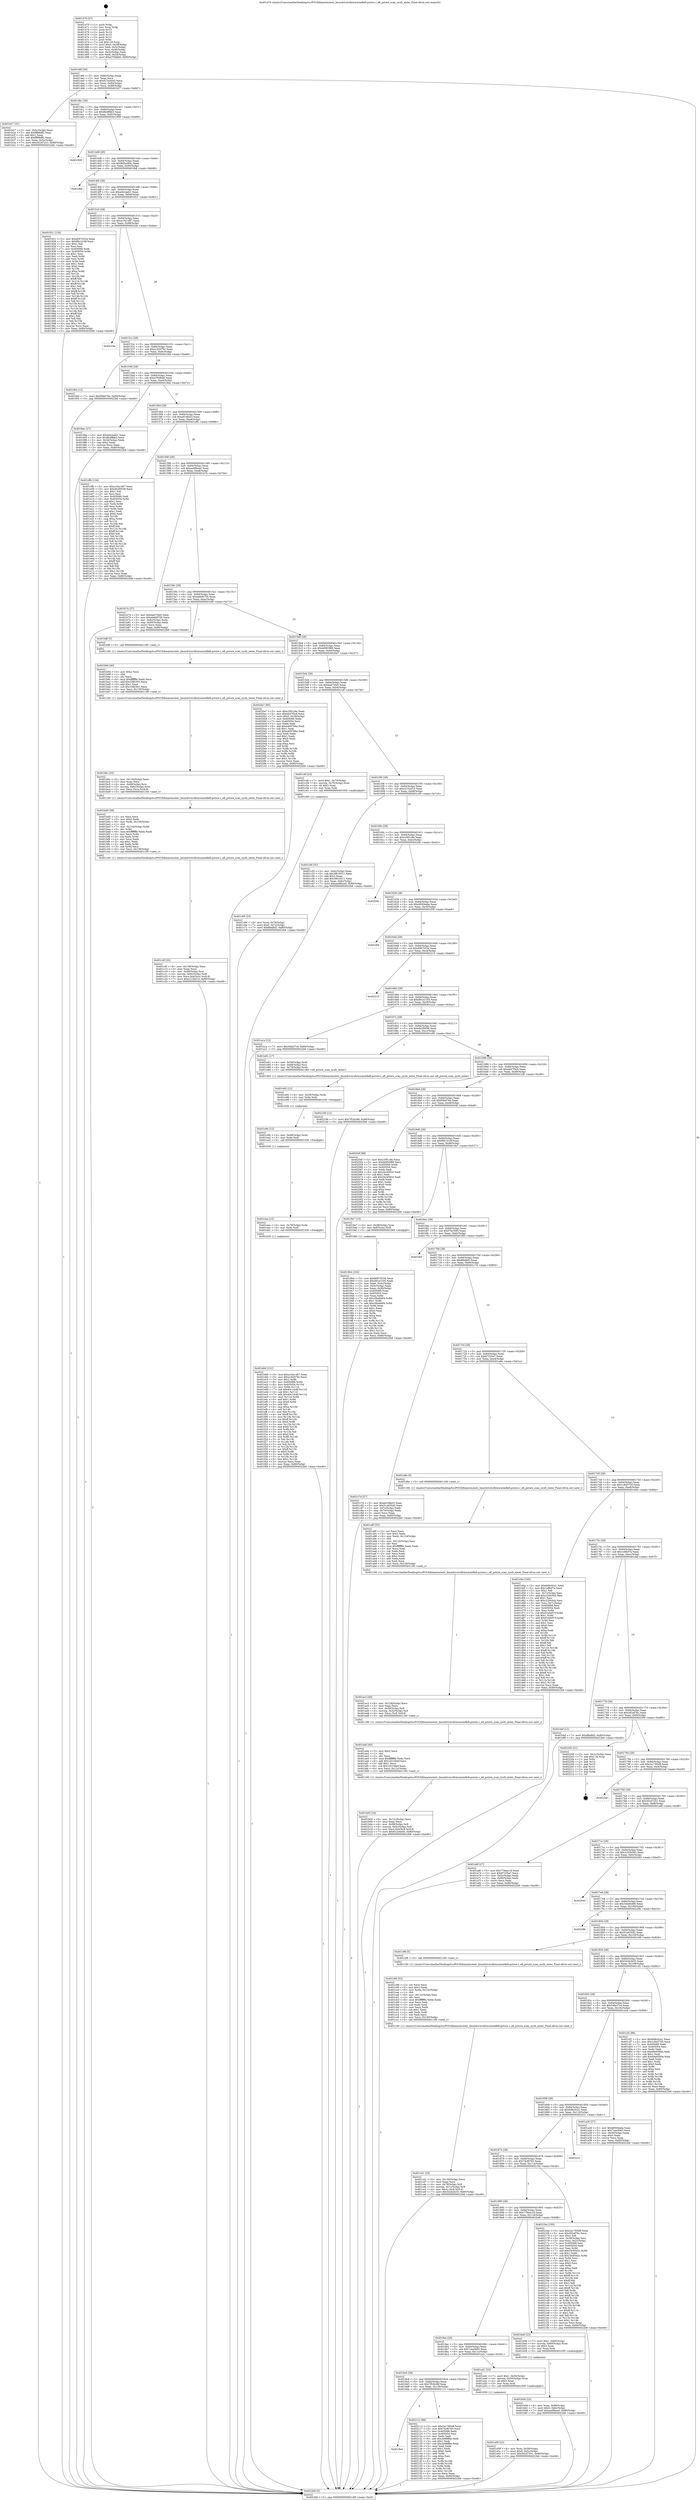 digraph "0x401470" {
  label = "0x401470 (/mnt/c/Users/mathe/Desktop/tcc/POCII/binaries/extr_linuxdriversfirmwareefiefi-pstore.c_efi_pstore_scan_sysfs_enter_Final-ollvm.out::main(0))"
  labelloc = "t"
  node[shape=record]

  Entry [label="",width=0.3,height=0.3,shape=circle,fillcolor=black,style=filled]
  "0x40149f" [label="{
     0x40149f [29]\l
     | [instrs]\l
     &nbsp;&nbsp;0x40149f \<+3\>: mov -0x80(%rbp),%eax\l
     &nbsp;&nbsp;0x4014a2 \<+2\>: mov %eax,%ecx\l
     &nbsp;&nbsp;0x4014a4 \<+6\>: sub $0x812e4445,%ecx\l
     &nbsp;&nbsp;0x4014aa \<+6\>: mov %eax,-0x84(%rbp)\l
     &nbsp;&nbsp;0x4014b0 \<+6\>: mov %ecx,-0x88(%rbp)\l
     &nbsp;&nbsp;0x4014b6 \<+6\>: je 0000000000401b27 \<main+0x6b7\>\l
  }"]
  "0x401b27" [label="{
     0x401b27 [31]\l
     | [instrs]\l
     &nbsp;&nbsp;0x401b27 \<+3\>: mov -0x5c(%rbp),%eax\l
     &nbsp;&nbsp;0x401b2a \<+5\>: add $0xff88bff2,%eax\l
     &nbsp;&nbsp;0x401b2f \<+3\>: add $0x1,%eax\l
     &nbsp;&nbsp;0x401b32 \<+5\>: sub $0xff88bff2,%eax\l
     &nbsp;&nbsp;0x401b37 \<+3\>: mov %eax,-0x5c(%rbp)\l
     &nbsp;&nbsp;0x401b3a \<+7\>: movl $0x302d7251,-0x80(%rbp)\l
     &nbsp;&nbsp;0x401b41 \<+5\>: jmp 00000000004022b6 \<main+0xe46\>\l
  }"]
  "0x4014bc" [label="{
     0x4014bc [28]\l
     | [instrs]\l
     &nbsp;&nbsp;0x4014bc \<+5\>: jmp 00000000004014c1 \<main+0x51\>\l
     &nbsp;&nbsp;0x4014c1 \<+6\>: mov -0x84(%rbp),%eax\l
     &nbsp;&nbsp;0x4014c7 \<+5\>: sub $0x8b4ffdb3,%eax\l
     &nbsp;&nbsp;0x4014cc \<+6\>: mov %eax,-0x8c(%rbp)\l
     &nbsp;&nbsp;0x4014d2 \<+6\>: je 0000000000401909 \<main+0x499\>\l
  }"]
  Exit [label="",width=0.3,height=0.3,shape=circle,fillcolor=black,style=filled,peripheries=2]
  "0x401909" [label="{
     0x401909\l
  }", style=dashed]
  "0x4014d8" [label="{
     0x4014d8 [28]\l
     | [instrs]\l
     &nbsp;&nbsp;0x4014d8 \<+5\>: jmp 00000000004014dd \<main+0x6d\>\l
     &nbsp;&nbsp;0x4014dd \<+6\>: mov -0x84(%rbp),%eax\l
     &nbsp;&nbsp;0x4014e3 \<+5\>: sub $0x905e484c,%eax\l
     &nbsp;&nbsp;0x4014e8 \<+6\>: mov %eax,-0x90(%rbp)\l
     &nbsp;&nbsp;0x4014ee \<+6\>: je 0000000000401fb8 \<main+0xb48\>\l
  }"]
  "0x4018e4" [label="{
     0x4018e4\l
  }", style=dashed]
  "0x401fb8" [label="{
     0x401fb8\l
  }", style=dashed]
  "0x4014f4" [label="{
     0x4014f4 [28]\l
     | [instrs]\l
     &nbsp;&nbsp;0x4014f4 \<+5\>: jmp 00000000004014f9 \<main+0x89\>\l
     &nbsp;&nbsp;0x4014f9 \<+6\>: mov -0x84(%rbp),%eax\l
     &nbsp;&nbsp;0x4014ff \<+5\>: sub $0xa0e2aeb1,%eax\l
     &nbsp;&nbsp;0x401504 \<+6\>: mov %eax,-0x94(%rbp)\l
     &nbsp;&nbsp;0x40150a \<+6\>: je 0000000000401921 \<main+0x4b1\>\l
  }"]
  "0x402112" [label="{
     0x402112 [88]\l
     | [instrs]\l
     &nbsp;&nbsp;0x402112 \<+5\>: mov $0x2a1785d8,%eax\l
     &nbsp;&nbsp;0x402117 \<+5\>: mov $0x74cf6783,%ecx\l
     &nbsp;&nbsp;0x40211c \<+7\>: mov 0x405068,%edx\l
     &nbsp;&nbsp;0x402123 \<+7\>: mov 0x405054,%esi\l
     &nbsp;&nbsp;0x40212a \<+2\>: mov %edx,%edi\l
     &nbsp;&nbsp;0x40212c \<+6\>: add $0x3e98ff9e,%edi\l
     &nbsp;&nbsp;0x402132 \<+3\>: sub $0x1,%edi\l
     &nbsp;&nbsp;0x402135 \<+6\>: sub $0x3e98ff9e,%edi\l
     &nbsp;&nbsp;0x40213b \<+3\>: imul %edi,%edx\l
     &nbsp;&nbsp;0x40213e \<+3\>: and $0x1,%edx\l
     &nbsp;&nbsp;0x402141 \<+3\>: cmp $0x0,%edx\l
     &nbsp;&nbsp;0x402144 \<+4\>: sete %r8b\l
     &nbsp;&nbsp;0x402148 \<+3\>: cmp $0xa,%esi\l
     &nbsp;&nbsp;0x40214b \<+4\>: setl %r9b\l
     &nbsp;&nbsp;0x40214f \<+3\>: mov %r8b,%r10b\l
     &nbsp;&nbsp;0x402152 \<+3\>: and %r9b,%r10b\l
     &nbsp;&nbsp;0x402155 \<+3\>: xor %r9b,%r8b\l
     &nbsp;&nbsp;0x402158 \<+3\>: or %r8b,%r10b\l
     &nbsp;&nbsp;0x40215b \<+4\>: test $0x1,%r10b\l
     &nbsp;&nbsp;0x40215f \<+3\>: cmovne %ecx,%eax\l
     &nbsp;&nbsp;0x402162 \<+3\>: mov %eax,-0x80(%rbp)\l
     &nbsp;&nbsp;0x402165 \<+5\>: jmp 00000000004022b6 \<main+0xe46\>\l
  }"]
  "0x401921" [label="{
     0x401921 [134]\l
     | [instrs]\l
     &nbsp;&nbsp;0x401921 \<+5\>: mov $0xd0975534,%eax\l
     &nbsp;&nbsp;0x401926 \<+5\>: mov $0xf6b1416f,%ecx\l
     &nbsp;&nbsp;0x40192b \<+2\>: mov $0x1,%dl\l
     &nbsp;&nbsp;0x40192d \<+2\>: xor %esi,%esi\l
     &nbsp;&nbsp;0x40192f \<+7\>: mov 0x405068,%edi\l
     &nbsp;&nbsp;0x401936 \<+8\>: mov 0x405054,%r8d\l
     &nbsp;&nbsp;0x40193e \<+3\>: sub $0x1,%esi\l
     &nbsp;&nbsp;0x401941 \<+3\>: mov %edi,%r9d\l
     &nbsp;&nbsp;0x401944 \<+3\>: add %esi,%r9d\l
     &nbsp;&nbsp;0x401947 \<+4\>: imul %r9d,%edi\l
     &nbsp;&nbsp;0x40194b \<+3\>: and $0x1,%edi\l
     &nbsp;&nbsp;0x40194e \<+3\>: cmp $0x0,%edi\l
     &nbsp;&nbsp;0x401951 \<+4\>: sete %r10b\l
     &nbsp;&nbsp;0x401955 \<+4\>: cmp $0xa,%r8d\l
     &nbsp;&nbsp;0x401959 \<+4\>: setl %r11b\l
     &nbsp;&nbsp;0x40195d \<+3\>: mov %r10b,%bl\l
     &nbsp;&nbsp;0x401960 \<+3\>: xor $0xff,%bl\l
     &nbsp;&nbsp;0x401963 \<+3\>: mov %r11b,%r14b\l
     &nbsp;&nbsp;0x401966 \<+4\>: xor $0xff,%r14b\l
     &nbsp;&nbsp;0x40196a \<+3\>: xor $0x1,%dl\l
     &nbsp;&nbsp;0x40196d \<+3\>: mov %bl,%r15b\l
     &nbsp;&nbsp;0x401970 \<+4\>: and $0xff,%r15b\l
     &nbsp;&nbsp;0x401974 \<+3\>: and %dl,%r10b\l
     &nbsp;&nbsp;0x401977 \<+3\>: mov %r14b,%r12b\l
     &nbsp;&nbsp;0x40197a \<+4\>: and $0xff,%r12b\l
     &nbsp;&nbsp;0x40197e \<+3\>: and %dl,%r11b\l
     &nbsp;&nbsp;0x401981 \<+3\>: or %r10b,%r15b\l
     &nbsp;&nbsp;0x401984 \<+3\>: or %r11b,%r12b\l
     &nbsp;&nbsp;0x401987 \<+3\>: xor %r12b,%r15b\l
     &nbsp;&nbsp;0x40198a \<+3\>: or %r14b,%bl\l
     &nbsp;&nbsp;0x40198d \<+3\>: xor $0xff,%bl\l
     &nbsp;&nbsp;0x401990 \<+3\>: or $0x1,%dl\l
     &nbsp;&nbsp;0x401993 \<+2\>: and %dl,%bl\l
     &nbsp;&nbsp;0x401995 \<+3\>: or %bl,%r15b\l
     &nbsp;&nbsp;0x401998 \<+4\>: test $0x1,%r15b\l
     &nbsp;&nbsp;0x40199c \<+3\>: cmovne %ecx,%eax\l
     &nbsp;&nbsp;0x40199f \<+3\>: mov %eax,-0x80(%rbp)\l
     &nbsp;&nbsp;0x4019a2 \<+5\>: jmp 00000000004022b6 \<main+0xe46\>\l
  }"]
  "0x401510" [label="{
     0x401510 [28]\l
     | [instrs]\l
     &nbsp;&nbsp;0x401510 \<+5\>: jmp 0000000000401515 \<main+0xa5\>\l
     &nbsp;&nbsp;0x401515 \<+6\>: mov -0x84(%rbp),%eax\l
     &nbsp;&nbsp;0x40151b \<+5\>: sub $0xa10a1487,%eax\l
     &nbsp;&nbsp;0x401520 \<+6\>: mov %eax,-0x98(%rbp)\l
     &nbsp;&nbsp;0x401526 \<+6\>: je 000000000040224a \<main+0xdda\>\l
  }"]
  "0x401eb6" [label="{
     0x401eb6 [151]\l
     | [instrs]\l
     &nbsp;&nbsp;0x401eb6 \<+5\>: mov $0xa10a1487,%eax\l
     &nbsp;&nbsp;0x401ebb \<+5\>: mov $0xa182076c,%ecx\l
     &nbsp;&nbsp;0x401ec0 \<+3\>: mov $0x1,%r8b\l
     &nbsp;&nbsp;0x401ec3 \<+8\>: mov 0x405068,%r9d\l
     &nbsp;&nbsp;0x401ecb \<+8\>: mov 0x405054,%r10d\l
     &nbsp;&nbsp;0x401ed3 \<+3\>: mov %r9d,%r11d\l
     &nbsp;&nbsp;0x401ed6 \<+7\>: sub $0x40c14c6f,%r11d\l
     &nbsp;&nbsp;0x401edd \<+4\>: sub $0x1,%r11d\l
     &nbsp;&nbsp;0x401ee1 \<+7\>: add $0x40c14c6f,%r11d\l
     &nbsp;&nbsp;0x401ee8 \<+4\>: imul %r11d,%r9d\l
     &nbsp;&nbsp;0x401eec \<+4\>: and $0x1,%r9d\l
     &nbsp;&nbsp;0x401ef0 \<+4\>: cmp $0x0,%r9d\l
     &nbsp;&nbsp;0x401ef4 \<+3\>: sete %bl\l
     &nbsp;&nbsp;0x401ef7 \<+4\>: cmp $0xa,%r10d\l
     &nbsp;&nbsp;0x401efb \<+4\>: setl %r14b\l
     &nbsp;&nbsp;0x401eff \<+3\>: mov %bl,%r15b\l
     &nbsp;&nbsp;0x401f02 \<+4\>: xor $0xff,%r15b\l
     &nbsp;&nbsp;0x401f06 \<+3\>: mov %r14b,%r12b\l
     &nbsp;&nbsp;0x401f09 \<+4\>: xor $0xff,%r12b\l
     &nbsp;&nbsp;0x401f0d \<+4\>: xor $0x0,%r8b\l
     &nbsp;&nbsp;0x401f11 \<+3\>: mov %r15b,%r13b\l
     &nbsp;&nbsp;0x401f14 \<+4\>: and $0x0,%r13b\l
     &nbsp;&nbsp;0x401f18 \<+3\>: and %r8b,%bl\l
     &nbsp;&nbsp;0x401f1b \<+3\>: mov %r12b,%dl\l
     &nbsp;&nbsp;0x401f1e \<+3\>: and $0x0,%dl\l
     &nbsp;&nbsp;0x401f21 \<+3\>: and %r8b,%r14b\l
     &nbsp;&nbsp;0x401f24 \<+3\>: or %bl,%r13b\l
     &nbsp;&nbsp;0x401f27 \<+3\>: or %r14b,%dl\l
     &nbsp;&nbsp;0x401f2a \<+3\>: xor %dl,%r13b\l
     &nbsp;&nbsp;0x401f2d \<+3\>: or %r12b,%r15b\l
     &nbsp;&nbsp;0x401f30 \<+4\>: xor $0xff,%r15b\l
     &nbsp;&nbsp;0x401f34 \<+4\>: or $0x0,%r8b\l
     &nbsp;&nbsp;0x401f38 \<+3\>: and %r8b,%r15b\l
     &nbsp;&nbsp;0x401f3b \<+3\>: or %r15b,%r13b\l
     &nbsp;&nbsp;0x401f3e \<+4\>: test $0x1,%r13b\l
     &nbsp;&nbsp;0x401f42 \<+3\>: cmovne %ecx,%eax\l
     &nbsp;&nbsp;0x401f45 \<+3\>: mov %eax,-0x80(%rbp)\l
     &nbsp;&nbsp;0x401f48 \<+5\>: jmp 00000000004022b6 \<main+0xe46\>\l
  }"]
  "0x40224a" [label="{
     0x40224a\l
  }", style=dashed]
  "0x40152c" [label="{
     0x40152c [28]\l
     | [instrs]\l
     &nbsp;&nbsp;0x40152c \<+5\>: jmp 0000000000401531 \<main+0xc1\>\l
     &nbsp;&nbsp;0x401531 \<+6\>: mov -0x84(%rbp),%eax\l
     &nbsp;&nbsp;0x401537 \<+5\>: sub $0xa182076c,%eax\l
     &nbsp;&nbsp;0x40153c \<+6\>: mov %eax,-0x9c(%rbp)\l
     &nbsp;&nbsp;0x401542 \<+6\>: je 0000000000401f4d \<main+0xadd\>\l
  }"]
  "0x401eaa" [label="{
     0x401eaa [12]\l
     | [instrs]\l
     &nbsp;&nbsp;0x401eaa \<+4\>: mov -0x78(%rbp),%rdx\l
     &nbsp;&nbsp;0x401eae \<+3\>: mov %rdx,%rdi\l
     &nbsp;&nbsp;0x401eb1 \<+5\>: call 0000000000401030 \<free@plt\>\l
     | [calls]\l
     &nbsp;&nbsp;0x401030 \{1\} (unknown)\l
  }"]
  "0x401f4d" [label="{
     0x401f4d [12]\l
     | [instrs]\l
     &nbsp;&nbsp;0x401f4d \<+7\>: movl $0xf5fe676e,-0x80(%rbp)\l
     &nbsp;&nbsp;0x401f54 \<+5\>: jmp 00000000004022b6 \<main+0xe46\>\l
  }"]
  "0x401548" [label="{
     0x401548 [28]\l
     | [instrs]\l
     &nbsp;&nbsp;0x401548 \<+5\>: jmp 000000000040154d \<main+0xdd\>\l
     &nbsp;&nbsp;0x40154d \<+6\>: mov -0x84(%rbp),%eax\l
     &nbsp;&nbsp;0x401553 \<+5\>: sub $0xa7f3dbb0,%eax\l
     &nbsp;&nbsp;0x401558 \<+6\>: mov %eax,-0xa0(%rbp)\l
     &nbsp;&nbsp;0x40155e \<+6\>: je 00000000004018ee \<main+0x47e\>\l
  }"]
  "0x401e9e" [label="{
     0x401e9e [12]\l
     | [instrs]\l
     &nbsp;&nbsp;0x401e9e \<+4\>: mov -0x68(%rbp),%rdx\l
     &nbsp;&nbsp;0x401ea2 \<+3\>: mov %rdx,%rdi\l
     &nbsp;&nbsp;0x401ea5 \<+5\>: call 0000000000401030 \<free@plt\>\l
     | [calls]\l
     &nbsp;&nbsp;0x401030 \{1\} (unknown)\l
  }"]
  "0x4018ee" [label="{
     0x4018ee [27]\l
     | [instrs]\l
     &nbsp;&nbsp;0x4018ee \<+5\>: mov $0xa0e2aeb1,%eax\l
     &nbsp;&nbsp;0x4018f3 \<+5\>: mov $0x8b4ffdb3,%ecx\l
     &nbsp;&nbsp;0x4018f8 \<+3\>: mov -0x34(%rbp),%edx\l
     &nbsp;&nbsp;0x4018fb \<+3\>: cmp $0x2,%edx\l
     &nbsp;&nbsp;0x4018fe \<+3\>: cmovne %ecx,%eax\l
     &nbsp;&nbsp;0x401901 \<+3\>: mov %eax,-0x80(%rbp)\l
     &nbsp;&nbsp;0x401904 \<+5\>: jmp 00000000004022b6 \<main+0xe46\>\l
  }"]
  "0x401564" [label="{
     0x401564 [28]\l
     | [instrs]\l
     &nbsp;&nbsp;0x401564 \<+5\>: jmp 0000000000401569 \<main+0xf9\>\l
     &nbsp;&nbsp;0x401569 \<+6\>: mov -0x84(%rbp),%eax\l
     &nbsp;&nbsp;0x40156f \<+5\>: sub $0xa918fa53,%eax\l
     &nbsp;&nbsp;0x401574 \<+6\>: mov %eax,-0xa4(%rbp)\l
     &nbsp;&nbsp;0x40157a \<+6\>: je 0000000000401dfb \<main+0x98b\>\l
  }"]
  "0x4022b6" [label="{
     0x4022b6 [5]\l
     | [instrs]\l
     &nbsp;&nbsp;0x4022b6 \<+5\>: jmp 000000000040149f \<main+0x2f\>\l
  }"]
  "0x401470" [label="{
     0x401470 [47]\l
     | [instrs]\l
     &nbsp;&nbsp;0x401470 \<+1\>: push %rbp\l
     &nbsp;&nbsp;0x401471 \<+3\>: mov %rsp,%rbp\l
     &nbsp;&nbsp;0x401474 \<+2\>: push %r15\l
     &nbsp;&nbsp;0x401476 \<+2\>: push %r14\l
     &nbsp;&nbsp;0x401478 \<+2\>: push %r13\l
     &nbsp;&nbsp;0x40147a \<+2\>: push %r12\l
     &nbsp;&nbsp;0x40147c \<+1\>: push %rbx\l
     &nbsp;&nbsp;0x40147d \<+7\>: sub $0x118,%rsp\l
     &nbsp;&nbsp;0x401484 \<+7\>: movl $0x0,-0x38(%rbp)\l
     &nbsp;&nbsp;0x40148b \<+3\>: mov %edi,-0x3c(%rbp)\l
     &nbsp;&nbsp;0x40148e \<+4\>: mov %rsi,-0x48(%rbp)\l
     &nbsp;&nbsp;0x401492 \<+3\>: mov -0x3c(%rbp),%edi\l
     &nbsp;&nbsp;0x401495 \<+3\>: mov %edi,-0x34(%rbp)\l
     &nbsp;&nbsp;0x401498 \<+7\>: movl $0xa7f3dbb0,-0x80(%rbp)\l
  }"]
  "0x401e92" [label="{
     0x401e92 [12]\l
     | [instrs]\l
     &nbsp;&nbsp;0x401e92 \<+4\>: mov -0x58(%rbp),%rdx\l
     &nbsp;&nbsp;0x401e96 \<+3\>: mov %rdx,%rdi\l
     &nbsp;&nbsp;0x401e99 \<+5\>: call 0000000000401030 \<free@plt\>\l
     | [calls]\l
     &nbsp;&nbsp;0x401030 \{1\} (unknown)\l
  }"]
  "0x401dfb" [label="{
     0x401dfb [134]\l
     | [instrs]\l
     &nbsp;&nbsp;0x401dfb \<+5\>: mov $0xa10a1487,%eax\l
     &nbsp;&nbsp;0x401e00 \<+5\>: mov $0xdb2f0038,%ecx\l
     &nbsp;&nbsp;0x401e05 \<+2\>: mov $0x1,%dl\l
     &nbsp;&nbsp;0x401e07 \<+2\>: xor %esi,%esi\l
     &nbsp;&nbsp;0x401e09 \<+7\>: mov 0x405068,%edi\l
     &nbsp;&nbsp;0x401e10 \<+8\>: mov 0x405054,%r8d\l
     &nbsp;&nbsp;0x401e18 \<+3\>: sub $0x1,%esi\l
     &nbsp;&nbsp;0x401e1b \<+3\>: mov %edi,%r9d\l
     &nbsp;&nbsp;0x401e1e \<+3\>: add %esi,%r9d\l
     &nbsp;&nbsp;0x401e21 \<+4\>: imul %r9d,%edi\l
     &nbsp;&nbsp;0x401e25 \<+3\>: and $0x1,%edi\l
     &nbsp;&nbsp;0x401e28 \<+3\>: cmp $0x0,%edi\l
     &nbsp;&nbsp;0x401e2b \<+4\>: sete %r10b\l
     &nbsp;&nbsp;0x401e2f \<+4\>: cmp $0xa,%r8d\l
     &nbsp;&nbsp;0x401e33 \<+4\>: setl %r11b\l
     &nbsp;&nbsp;0x401e37 \<+3\>: mov %r10b,%bl\l
     &nbsp;&nbsp;0x401e3a \<+3\>: xor $0xff,%bl\l
     &nbsp;&nbsp;0x401e3d \<+3\>: mov %r11b,%r14b\l
     &nbsp;&nbsp;0x401e40 \<+4\>: xor $0xff,%r14b\l
     &nbsp;&nbsp;0x401e44 \<+3\>: xor $0x0,%dl\l
     &nbsp;&nbsp;0x401e47 \<+3\>: mov %bl,%r15b\l
     &nbsp;&nbsp;0x401e4a \<+4\>: and $0x0,%r15b\l
     &nbsp;&nbsp;0x401e4e \<+3\>: and %dl,%r10b\l
     &nbsp;&nbsp;0x401e51 \<+3\>: mov %r14b,%r12b\l
     &nbsp;&nbsp;0x401e54 \<+4\>: and $0x0,%r12b\l
     &nbsp;&nbsp;0x401e58 \<+3\>: and %dl,%r11b\l
     &nbsp;&nbsp;0x401e5b \<+3\>: or %r10b,%r15b\l
     &nbsp;&nbsp;0x401e5e \<+3\>: or %r11b,%r12b\l
     &nbsp;&nbsp;0x401e61 \<+3\>: xor %r12b,%r15b\l
     &nbsp;&nbsp;0x401e64 \<+3\>: or %r14b,%bl\l
     &nbsp;&nbsp;0x401e67 \<+3\>: xor $0xff,%bl\l
     &nbsp;&nbsp;0x401e6a \<+3\>: or $0x0,%dl\l
     &nbsp;&nbsp;0x401e6d \<+2\>: and %dl,%bl\l
     &nbsp;&nbsp;0x401e6f \<+3\>: or %bl,%r15b\l
     &nbsp;&nbsp;0x401e72 \<+4\>: test $0x1,%r15b\l
     &nbsp;&nbsp;0x401e76 \<+3\>: cmovne %ecx,%eax\l
     &nbsp;&nbsp;0x401e79 \<+3\>: mov %eax,-0x80(%rbp)\l
     &nbsp;&nbsp;0x401e7c \<+5\>: jmp 00000000004022b6 \<main+0xe46\>\l
  }"]
  "0x401580" [label="{
     0x401580 [28]\l
     | [instrs]\l
     &nbsp;&nbsp;0x401580 \<+5\>: jmp 0000000000401585 \<main+0x115\>\l
     &nbsp;&nbsp;0x401585 \<+6\>: mov -0x84(%rbp),%eax\l
     &nbsp;&nbsp;0x40158b \<+5\>: sub $0xaa49bea0,%eax\l
     &nbsp;&nbsp;0x401590 \<+6\>: mov %eax,-0xa8(%rbp)\l
     &nbsp;&nbsp;0x401596 \<+6\>: je 0000000000401b74 \<main+0x704\>\l
  }"]
  "0x401cd1" [label="{
     0x401cd1 [33]\l
     | [instrs]\l
     &nbsp;&nbsp;0x401cd1 \<+6\>: mov -0x140(%rbp),%ecx\l
     &nbsp;&nbsp;0x401cd7 \<+3\>: imul %eax,%ecx\l
     &nbsp;&nbsp;0x401cda \<+4\>: mov -0x78(%rbp),%r8\l
     &nbsp;&nbsp;0x401cde \<+4\>: movslq -0x7c(%rbp),%r9\l
     &nbsp;&nbsp;0x401ce2 \<+4\>: mov %ecx,(%r8,%r9,4)\l
     &nbsp;&nbsp;0x401ce6 \<+7\>: movl $0x542b2b35,-0x80(%rbp)\l
     &nbsp;&nbsp;0x401ced \<+5\>: jmp 00000000004022b6 \<main+0xe46\>\l
  }"]
  "0x401b74" [label="{
     0x401b74 [27]\l
     | [instrs]\l
     &nbsp;&nbsp;0x401b74 \<+5\>: mov $0xbad72fa5,%eax\l
     &nbsp;&nbsp;0x401b79 \<+5\>: mov $0xab6d0750,%ecx\l
     &nbsp;&nbsp;0x401b7e \<+3\>: mov -0x6c(%rbp),%edx\l
     &nbsp;&nbsp;0x401b81 \<+3\>: cmp -0x60(%rbp),%edx\l
     &nbsp;&nbsp;0x401b84 \<+3\>: cmovl %ecx,%eax\l
     &nbsp;&nbsp;0x401b87 \<+3\>: mov %eax,-0x80(%rbp)\l
     &nbsp;&nbsp;0x401b8a \<+5\>: jmp 00000000004022b6 \<main+0xe46\>\l
  }"]
  "0x40159c" [label="{
     0x40159c [28]\l
     | [instrs]\l
     &nbsp;&nbsp;0x40159c \<+5\>: jmp 00000000004015a1 \<main+0x131\>\l
     &nbsp;&nbsp;0x4015a1 \<+6\>: mov -0x84(%rbp),%eax\l
     &nbsp;&nbsp;0x4015a7 \<+5\>: sub $0xab6d0750,%eax\l
     &nbsp;&nbsp;0x4015ac \<+6\>: mov %eax,-0xac(%rbp)\l
     &nbsp;&nbsp;0x4015b2 \<+6\>: je 0000000000401b8f \<main+0x71f\>\l
  }"]
  "0x401c9d" [label="{
     0x401c9d [52]\l
     | [instrs]\l
     &nbsp;&nbsp;0x401c9d \<+2\>: xor %ecx,%ecx\l
     &nbsp;&nbsp;0x401c9f \<+5\>: mov $0x2,%edx\l
     &nbsp;&nbsp;0x401ca4 \<+6\>: mov %edx,-0x13c(%rbp)\l
     &nbsp;&nbsp;0x401caa \<+1\>: cltd\l
     &nbsp;&nbsp;0x401cab \<+6\>: mov -0x13c(%rbp),%esi\l
     &nbsp;&nbsp;0x401cb1 \<+2\>: idiv %esi\l
     &nbsp;&nbsp;0x401cb3 \<+6\>: imul $0xfffffffe,%edx,%edx\l
     &nbsp;&nbsp;0x401cb9 \<+2\>: mov %ecx,%edi\l
     &nbsp;&nbsp;0x401cbb \<+2\>: sub %edx,%edi\l
     &nbsp;&nbsp;0x401cbd \<+2\>: mov %ecx,%edx\l
     &nbsp;&nbsp;0x401cbf \<+3\>: sub $0x1,%edx\l
     &nbsp;&nbsp;0x401cc2 \<+2\>: add %edx,%edi\l
     &nbsp;&nbsp;0x401cc4 \<+2\>: sub %edi,%ecx\l
     &nbsp;&nbsp;0x401cc6 \<+6\>: mov %ecx,-0x140(%rbp)\l
     &nbsp;&nbsp;0x401ccc \<+5\>: call 0000000000401160 \<next_i\>\l
     | [calls]\l
     &nbsp;&nbsp;0x401160 \{1\} (/mnt/c/Users/mathe/Desktop/tcc/POCII/binaries/extr_linuxdriversfirmwareefiefi-pstore.c_efi_pstore_scan_sysfs_enter_Final-ollvm.out::next_i)\l
  }"]
  "0x401b8f" [label="{
     0x401b8f [5]\l
     | [instrs]\l
     &nbsp;&nbsp;0x401b8f \<+5\>: call 0000000000401160 \<next_i\>\l
     | [calls]\l
     &nbsp;&nbsp;0x401160 \{1\} (/mnt/c/Users/mathe/Desktop/tcc/POCII/binaries/extr_linuxdriversfirmwareefiefi-pstore.c_efi_pstore_scan_sysfs_enter_Final-ollvm.out::next_i)\l
  }"]
  "0x4015b8" [label="{
     0x4015b8 [28]\l
     | [instrs]\l
     &nbsp;&nbsp;0x4015b8 \<+5\>: jmp 00000000004015bd \<main+0x14d\>\l
     &nbsp;&nbsp;0x4015bd \<+6\>: mov -0x84(%rbp),%eax\l
     &nbsp;&nbsp;0x4015c3 \<+5\>: sub $0xb6903f69,%eax\l
     &nbsp;&nbsp;0x4015c8 \<+6\>: mov %eax,-0xb0(%rbp)\l
     &nbsp;&nbsp;0x4015ce \<+6\>: je 00000000004020a7 \<main+0xc37\>\l
  }"]
  "0x401c66" [label="{
     0x401c66 [23]\l
     | [instrs]\l
     &nbsp;&nbsp;0x401c66 \<+4\>: mov %rax,-0x78(%rbp)\l
     &nbsp;&nbsp;0x401c6a \<+7\>: movl $0x0,-0x7c(%rbp)\l
     &nbsp;&nbsp;0x401c71 \<+7\>: movl $0x8fedbf2,-0x80(%rbp)\l
     &nbsp;&nbsp;0x401c78 \<+5\>: jmp 00000000004022b6 \<main+0xe46\>\l
  }"]
  "0x4020a7" [label="{
     0x4020a7 [95]\l
     | [instrs]\l
     &nbsp;&nbsp;0x4020a7 \<+5\>: mov $0xc29f1c8e,%eax\l
     &nbsp;&nbsp;0x4020ac \<+5\>: mov $0xeb47f3c6,%ecx\l
     &nbsp;&nbsp;0x4020b1 \<+7\>: movl $0x0,-0x38(%rbp)\l
     &nbsp;&nbsp;0x4020b8 \<+7\>: mov 0x405068,%edx\l
     &nbsp;&nbsp;0x4020bf \<+7\>: mov 0x405054,%esi\l
     &nbsp;&nbsp;0x4020c6 \<+2\>: mov %edx,%edi\l
     &nbsp;&nbsp;0x4020c8 \<+6\>: add $0xe409766a,%edi\l
     &nbsp;&nbsp;0x4020ce \<+3\>: sub $0x1,%edi\l
     &nbsp;&nbsp;0x4020d1 \<+6\>: sub $0xe409766a,%edi\l
     &nbsp;&nbsp;0x4020d7 \<+3\>: imul %edi,%edx\l
     &nbsp;&nbsp;0x4020da \<+3\>: and $0x1,%edx\l
     &nbsp;&nbsp;0x4020dd \<+3\>: cmp $0x0,%edx\l
     &nbsp;&nbsp;0x4020e0 \<+4\>: sete %r8b\l
     &nbsp;&nbsp;0x4020e4 \<+3\>: cmp $0xa,%esi\l
     &nbsp;&nbsp;0x4020e7 \<+4\>: setl %r9b\l
     &nbsp;&nbsp;0x4020eb \<+3\>: mov %r8b,%r10b\l
     &nbsp;&nbsp;0x4020ee \<+3\>: and %r9b,%r10b\l
     &nbsp;&nbsp;0x4020f1 \<+3\>: xor %r9b,%r8b\l
     &nbsp;&nbsp;0x4020f4 \<+3\>: or %r8b,%r10b\l
     &nbsp;&nbsp;0x4020f7 \<+4\>: test $0x1,%r10b\l
     &nbsp;&nbsp;0x4020fb \<+3\>: cmovne %ecx,%eax\l
     &nbsp;&nbsp;0x4020fe \<+3\>: mov %eax,-0x80(%rbp)\l
     &nbsp;&nbsp;0x402101 \<+5\>: jmp 00000000004022b6 \<main+0xe46\>\l
  }"]
  "0x4015d4" [label="{
     0x4015d4 [28]\l
     | [instrs]\l
     &nbsp;&nbsp;0x4015d4 \<+5\>: jmp 00000000004015d9 \<main+0x169\>\l
     &nbsp;&nbsp;0x4015d9 \<+6\>: mov -0x84(%rbp),%eax\l
     &nbsp;&nbsp;0x4015df \<+5\>: sub $0xbad72fa5,%eax\l
     &nbsp;&nbsp;0x4015e4 \<+6\>: mov %eax,-0xb4(%rbp)\l
     &nbsp;&nbsp;0x4015ea \<+6\>: je 0000000000401c4f \<main+0x7df\>\l
  }"]
  "0x401c0f" [label="{
     0x401c0f [33]\l
     | [instrs]\l
     &nbsp;&nbsp;0x401c0f \<+6\>: mov -0x138(%rbp),%ecx\l
     &nbsp;&nbsp;0x401c15 \<+3\>: imul %eax,%ecx\l
     &nbsp;&nbsp;0x401c18 \<+4\>: mov -0x68(%rbp),%rsi\l
     &nbsp;&nbsp;0x401c1c \<+4\>: movslq -0x6c(%rbp),%rdi\l
     &nbsp;&nbsp;0x401c20 \<+4\>: mov %ecx,0x4(%rsi,%rdi,8)\l
     &nbsp;&nbsp;0x401c24 \<+7\>: movl $0xc215a510,-0x80(%rbp)\l
     &nbsp;&nbsp;0x401c2b \<+5\>: jmp 00000000004022b6 \<main+0xe46\>\l
  }"]
  "0x401c4f" [label="{
     0x401c4f [23]\l
     | [instrs]\l
     &nbsp;&nbsp;0x401c4f \<+7\>: movl $0x1,-0x70(%rbp)\l
     &nbsp;&nbsp;0x401c56 \<+4\>: movslq -0x70(%rbp),%rax\l
     &nbsp;&nbsp;0x401c5a \<+4\>: shl $0x2,%rax\l
     &nbsp;&nbsp;0x401c5e \<+3\>: mov %rax,%rdi\l
     &nbsp;&nbsp;0x401c61 \<+5\>: call 0000000000401050 \<malloc@plt\>\l
     | [calls]\l
     &nbsp;&nbsp;0x401050 \{1\} (unknown)\l
  }"]
  "0x4015f0" [label="{
     0x4015f0 [28]\l
     | [instrs]\l
     &nbsp;&nbsp;0x4015f0 \<+5\>: jmp 00000000004015f5 \<main+0x185\>\l
     &nbsp;&nbsp;0x4015f5 \<+6\>: mov -0x84(%rbp),%eax\l
     &nbsp;&nbsp;0x4015fb \<+5\>: sub $0xc215a510,%eax\l
     &nbsp;&nbsp;0x401600 \<+6\>: mov %eax,-0xb8(%rbp)\l
     &nbsp;&nbsp;0x401606 \<+6\>: je 0000000000401c30 \<main+0x7c0\>\l
  }"]
  "0x401bd5" [label="{
     0x401bd5 [58]\l
     | [instrs]\l
     &nbsp;&nbsp;0x401bd5 \<+2\>: xor %ecx,%ecx\l
     &nbsp;&nbsp;0x401bd7 \<+5\>: mov $0x2,%edx\l
     &nbsp;&nbsp;0x401bdc \<+6\>: mov %edx,-0x134(%rbp)\l
     &nbsp;&nbsp;0x401be2 \<+1\>: cltd\l
     &nbsp;&nbsp;0x401be3 \<+7\>: mov -0x134(%rbp),%r8d\l
     &nbsp;&nbsp;0x401bea \<+3\>: idiv %r8d\l
     &nbsp;&nbsp;0x401bed \<+6\>: imul $0xfffffffe,%edx,%edx\l
     &nbsp;&nbsp;0x401bf3 \<+3\>: mov %ecx,%r9d\l
     &nbsp;&nbsp;0x401bf6 \<+3\>: sub %edx,%r9d\l
     &nbsp;&nbsp;0x401bf9 \<+2\>: mov %ecx,%edx\l
     &nbsp;&nbsp;0x401bfb \<+3\>: sub $0x1,%edx\l
     &nbsp;&nbsp;0x401bfe \<+3\>: add %edx,%r9d\l
     &nbsp;&nbsp;0x401c01 \<+3\>: sub %r9d,%ecx\l
     &nbsp;&nbsp;0x401c04 \<+6\>: mov %ecx,-0x138(%rbp)\l
     &nbsp;&nbsp;0x401c0a \<+5\>: call 0000000000401160 \<next_i\>\l
     | [calls]\l
     &nbsp;&nbsp;0x401160 \{1\} (/mnt/c/Users/mathe/Desktop/tcc/POCII/binaries/extr_linuxdriversfirmwareefiefi-pstore.c_efi_pstore_scan_sysfs_enter_Final-ollvm.out::next_i)\l
  }"]
  "0x401c30" [label="{
     0x401c30 [31]\l
     | [instrs]\l
     &nbsp;&nbsp;0x401c30 \<+3\>: mov -0x6c(%rbp),%eax\l
     &nbsp;&nbsp;0x401c33 \<+5\>: sub $0x3f619311,%eax\l
     &nbsp;&nbsp;0x401c38 \<+3\>: add $0x1,%eax\l
     &nbsp;&nbsp;0x401c3b \<+5\>: add $0x3f619311,%eax\l
     &nbsp;&nbsp;0x401c40 \<+3\>: mov %eax,-0x6c(%rbp)\l
     &nbsp;&nbsp;0x401c43 \<+7\>: movl $0xaa49bea0,-0x80(%rbp)\l
     &nbsp;&nbsp;0x401c4a \<+5\>: jmp 00000000004022b6 \<main+0xe46\>\l
  }"]
  "0x40160c" [label="{
     0x40160c [28]\l
     | [instrs]\l
     &nbsp;&nbsp;0x40160c \<+5\>: jmp 0000000000401611 \<main+0x1a1\>\l
     &nbsp;&nbsp;0x401611 \<+6\>: mov -0x84(%rbp),%eax\l
     &nbsp;&nbsp;0x401617 \<+5\>: sub $0xc29f1c8e,%eax\l
     &nbsp;&nbsp;0x40161c \<+6\>: mov %eax,-0xbc(%rbp)\l
     &nbsp;&nbsp;0x401622 \<+6\>: je 000000000040229c \<main+0xe2c\>\l
  }"]
  "0x401bbc" [label="{
     0x401bbc [25]\l
     | [instrs]\l
     &nbsp;&nbsp;0x401bbc \<+6\>: mov -0x130(%rbp),%ecx\l
     &nbsp;&nbsp;0x401bc2 \<+3\>: imul %eax,%ecx\l
     &nbsp;&nbsp;0x401bc5 \<+4\>: mov -0x68(%rbp),%rsi\l
     &nbsp;&nbsp;0x401bc9 \<+4\>: movslq -0x6c(%rbp),%rdi\l
     &nbsp;&nbsp;0x401bcd \<+3\>: mov %ecx,(%rsi,%rdi,8)\l
     &nbsp;&nbsp;0x401bd0 \<+5\>: call 0000000000401160 \<next_i\>\l
     | [calls]\l
     &nbsp;&nbsp;0x401160 \{1\} (/mnt/c/Users/mathe/Desktop/tcc/POCII/binaries/extr_linuxdriversfirmwareefiefi-pstore.c_efi_pstore_scan_sysfs_enter_Final-ollvm.out::next_i)\l
  }"]
  "0x40229c" [label="{
     0x40229c\l
  }", style=dashed]
  "0x401628" [label="{
     0x401628 [28]\l
     | [instrs]\l
     &nbsp;&nbsp;0x401628 \<+5\>: jmp 000000000040162d \<main+0x1bd\>\l
     &nbsp;&nbsp;0x40162d \<+6\>: mov -0x84(%rbp),%eax\l
     &nbsp;&nbsp;0x401633 \<+5\>: sub $0xd0004aba,%eax\l
     &nbsp;&nbsp;0x401638 \<+6\>: mov %eax,-0xc0(%rbp)\l
     &nbsp;&nbsp;0x40163e \<+6\>: je 0000000000401f59 \<main+0xae9\>\l
  }"]
  "0x401b94" [label="{
     0x401b94 [40]\l
     | [instrs]\l
     &nbsp;&nbsp;0x401b94 \<+5\>: mov $0x2,%ecx\l
     &nbsp;&nbsp;0x401b99 \<+1\>: cltd\l
     &nbsp;&nbsp;0x401b9a \<+2\>: idiv %ecx\l
     &nbsp;&nbsp;0x401b9c \<+6\>: imul $0xfffffffe,%edx,%ecx\l
     &nbsp;&nbsp;0x401ba2 \<+6\>: add $0x1f4fc501,%ecx\l
     &nbsp;&nbsp;0x401ba8 \<+3\>: add $0x1,%ecx\l
     &nbsp;&nbsp;0x401bab \<+6\>: sub $0x1f4fc501,%ecx\l
     &nbsp;&nbsp;0x401bb1 \<+6\>: mov %ecx,-0x130(%rbp)\l
     &nbsp;&nbsp;0x401bb7 \<+5\>: call 0000000000401160 \<next_i\>\l
     | [calls]\l
     &nbsp;&nbsp;0x401160 \{1\} (/mnt/c/Users/mathe/Desktop/tcc/POCII/binaries/extr_linuxdriversfirmwareefiefi-pstore.c_efi_pstore_scan_sysfs_enter_Final-ollvm.out::next_i)\l
  }"]
  "0x401f59" [label="{
     0x401f59\l
  }", style=dashed]
  "0x401644" [label="{
     0x401644 [28]\l
     | [instrs]\l
     &nbsp;&nbsp;0x401644 \<+5\>: jmp 0000000000401649 \<main+0x1d9\>\l
     &nbsp;&nbsp;0x401649 \<+6\>: mov -0x84(%rbp),%eax\l
     &nbsp;&nbsp;0x40164f \<+5\>: sub $0xd0975534,%eax\l
     &nbsp;&nbsp;0x401654 \<+6\>: mov %eax,-0xc4(%rbp)\l
     &nbsp;&nbsp;0x40165a \<+6\>: je 0000000000402215 \<main+0xda5\>\l
  }"]
  "0x401b5d" [label="{
     0x401b5d [23]\l
     | [instrs]\l
     &nbsp;&nbsp;0x401b5d \<+4\>: mov %rax,-0x68(%rbp)\l
     &nbsp;&nbsp;0x401b61 \<+7\>: movl $0x0,-0x6c(%rbp)\l
     &nbsp;&nbsp;0x401b68 \<+7\>: movl $0xaa49bea0,-0x80(%rbp)\l
     &nbsp;&nbsp;0x401b6f \<+5\>: jmp 00000000004022b6 \<main+0xe46\>\l
  }"]
  "0x402215" [label="{
     0x402215\l
  }", style=dashed]
  "0x401660" [label="{
     0x401660 [28]\l
     | [instrs]\l
     &nbsp;&nbsp;0x401660 \<+5\>: jmp 0000000000401665 \<main+0x1f5\>\l
     &nbsp;&nbsp;0x401665 \<+6\>: mov -0x84(%rbp),%eax\l
     &nbsp;&nbsp;0x40166b \<+5\>: sub $0xd91e2165,%eax\l
     &nbsp;&nbsp;0x401670 \<+6\>: mov %eax,-0xc8(%rbp)\l
     &nbsp;&nbsp;0x401676 \<+6\>: je 0000000000401a1a \<main+0x5aa\>\l
  }"]
  "0x401b05" [label="{
     0x401b05 [34]\l
     | [instrs]\l
     &nbsp;&nbsp;0x401b05 \<+6\>: mov -0x12c(%rbp),%ecx\l
     &nbsp;&nbsp;0x401b0b \<+3\>: imul %eax,%ecx\l
     &nbsp;&nbsp;0x401b0e \<+4\>: mov -0x58(%rbp),%r8\l
     &nbsp;&nbsp;0x401b12 \<+4\>: movslq -0x5c(%rbp),%r9\l
     &nbsp;&nbsp;0x401b16 \<+5\>: mov %ecx,0x4(%r8,%r9,8)\l
     &nbsp;&nbsp;0x401b1b \<+7\>: movl $0x812e4445,-0x80(%rbp)\l
     &nbsp;&nbsp;0x401b22 \<+5\>: jmp 00000000004022b6 \<main+0xe46\>\l
  }"]
  "0x401a1a" [label="{
     0x401a1a [12]\l
     | [instrs]\l
     &nbsp;&nbsp;0x401a1a \<+7\>: movl $0x54fa37c4,-0x80(%rbp)\l
     &nbsp;&nbsp;0x401a21 \<+5\>: jmp 00000000004022b6 \<main+0xe46\>\l
  }"]
  "0x40167c" [label="{
     0x40167c [28]\l
     | [instrs]\l
     &nbsp;&nbsp;0x40167c \<+5\>: jmp 0000000000401681 \<main+0x211\>\l
     &nbsp;&nbsp;0x401681 \<+6\>: mov -0x84(%rbp),%eax\l
     &nbsp;&nbsp;0x401687 \<+5\>: sub $0xdb2f0038,%eax\l
     &nbsp;&nbsp;0x40168c \<+6\>: mov %eax,-0xcc(%rbp)\l
     &nbsp;&nbsp;0x401692 \<+6\>: je 0000000000401e81 \<main+0xa11\>\l
  }"]
  "0x401add" [label="{
     0x401add [40]\l
     | [instrs]\l
     &nbsp;&nbsp;0x401add \<+5\>: mov $0x2,%ecx\l
     &nbsp;&nbsp;0x401ae2 \<+1\>: cltd\l
     &nbsp;&nbsp;0x401ae3 \<+2\>: idiv %ecx\l
     &nbsp;&nbsp;0x401ae5 \<+6\>: imul $0xfffffffe,%edx,%ecx\l
     &nbsp;&nbsp;0x401aeb \<+6\>: add $0x1d210bbf,%ecx\l
     &nbsp;&nbsp;0x401af1 \<+3\>: add $0x1,%ecx\l
     &nbsp;&nbsp;0x401af4 \<+6\>: sub $0x1d210bbf,%ecx\l
     &nbsp;&nbsp;0x401afa \<+6\>: mov %ecx,-0x12c(%rbp)\l
     &nbsp;&nbsp;0x401b00 \<+5\>: call 0000000000401160 \<next_i\>\l
     | [calls]\l
     &nbsp;&nbsp;0x401160 \{1\} (/mnt/c/Users/mathe/Desktop/tcc/POCII/binaries/extr_linuxdriversfirmwareefiefi-pstore.c_efi_pstore_scan_sysfs_enter_Final-ollvm.out::next_i)\l
  }"]
  "0x401e81" [label="{
     0x401e81 [17]\l
     | [instrs]\l
     &nbsp;&nbsp;0x401e81 \<+4\>: mov -0x58(%rbp),%rdi\l
     &nbsp;&nbsp;0x401e85 \<+4\>: mov -0x68(%rbp),%rsi\l
     &nbsp;&nbsp;0x401e89 \<+4\>: mov -0x78(%rbp),%rdx\l
     &nbsp;&nbsp;0x401e8d \<+5\>: call 00000000004013b0 \<efi_pstore_scan_sysfs_enter\>\l
     | [calls]\l
     &nbsp;&nbsp;0x4013b0 \{1\} (/mnt/c/Users/mathe/Desktop/tcc/POCII/binaries/extr_linuxdriversfirmwareefiefi-pstore.c_efi_pstore_scan_sysfs_enter_Final-ollvm.out::efi_pstore_scan_sysfs_enter)\l
  }"]
  "0x401698" [label="{
     0x401698 [28]\l
     | [instrs]\l
     &nbsp;&nbsp;0x401698 \<+5\>: jmp 000000000040169d \<main+0x22d\>\l
     &nbsp;&nbsp;0x40169d \<+6\>: mov -0x84(%rbp),%eax\l
     &nbsp;&nbsp;0x4016a3 \<+5\>: sub $0xeb47f3c6,%eax\l
     &nbsp;&nbsp;0x4016a8 \<+6\>: mov %eax,-0xd0(%rbp)\l
     &nbsp;&nbsp;0x4016ae \<+6\>: je 0000000000402106 \<main+0xc96\>\l
  }"]
  "0x401ac3" [label="{
     0x401ac3 [26]\l
     | [instrs]\l
     &nbsp;&nbsp;0x401ac3 \<+6\>: mov -0x128(%rbp),%ecx\l
     &nbsp;&nbsp;0x401ac9 \<+3\>: imul %eax,%ecx\l
     &nbsp;&nbsp;0x401acc \<+4\>: mov -0x58(%rbp),%r8\l
     &nbsp;&nbsp;0x401ad0 \<+4\>: movslq -0x5c(%rbp),%r9\l
     &nbsp;&nbsp;0x401ad4 \<+4\>: mov %ecx,(%r8,%r9,8)\l
     &nbsp;&nbsp;0x401ad8 \<+5\>: call 0000000000401160 \<next_i\>\l
     | [calls]\l
     &nbsp;&nbsp;0x401160 \{1\} (/mnt/c/Users/mathe/Desktop/tcc/POCII/binaries/extr_linuxdriversfirmwareefiefi-pstore.c_efi_pstore_scan_sysfs_enter_Final-ollvm.out::next_i)\l
  }"]
  "0x402106" [label="{
     0x402106 [12]\l
     | [instrs]\l
     &nbsp;&nbsp;0x402106 \<+7\>: movl $0x7f52b36f,-0x80(%rbp)\l
     &nbsp;&nbsp;0x40210d \<+5\>: jmp 00000000004022b6 \<main+0xe46\>\l
  }"]
  "0x4016b4" [label="{
     0x4016b4 [28]\l
     | [instrs]\l
     &nbsp;&nbsp;0x4016b4 \<+5\>: jmp 00000000004016b9 \<main+0x249\>\l
     &nbsp;&nbsp;0x4016b9 \<+6\>: mov -0x84(%rbp),%eax\l
     &nbsp;&nbsp;0x4016bf \<+5\>: sub $0xf5fe676e,%eax\l
     &nbsp;&nbsp;0x4016c4 \<+6\>: mov %eax,-0xd4(%rbp)\l
     &nbsp;&nbsp;0x4016ca \<+6\>: je 000000000040204f \<main+0xbdf\>\l
  }"]
  "0x401a8f" [label="{
     0x401a8f [52]\l
     | [instrs]\l
     &nbsp;&nbsp;0x401a8f \<+2\>: xor %ecx,%ecx\l
     &nbsp;&nbsp;0x401a91 \<+5\>: mov $0x2,%edx\l
     &nbsp;&nbsp;0x401a96 \<+6\>: mov %edx,-0x124(%rbp)\l
     &nbsp;&nbsp;0x401a9c \<+1\>: cltd\l
     &nbsp;&nbsp;0x401a9d \<+6\>: mov -0x124(%rbp),%esi\l
     &nbsp;&nbsp;0x401aa3 \<+2\>: idiv %esi\l
     &nbsp;&nbsp;0x401aa5 \<+6\>: imul $0xfffffffe,%edx,%edx\l
     &nbsp;&nbsp;0x401aab \<+2\>: mov %ecx,%edi\l
     &nbsp;&nbsp;0x401aad \<+2\>: sub %edx,%edi\l
     &nbsp;&nbsp;0x401aaf \<+2\>: mov %ecx,%edx\l
     &nbsp;&nbsp;0x401ab1 \<+3\>: sub $0x1,%edx\l
     &nbsp;&nbsp;0x401ab4 \<+2\>: add %edx,%edi\l
     &nbsp;&nbsp;0x401ab6 \<+2\>: sub %edi,%ecx\l
     &nbsp;&nbsp;0x401ab8 \<+6\>: mov %ecx,-0x128(%rbp)\l
     &nbsp;&nbsp;0x401abe \<+5\>: call 0000000000401160 \<next_i\>\l
     | [calls]\l
     &nbsp;&nbsp;0x401160 \{1\} (/mnt/c/Users/mathe/Desktop/tcc/POCII/binaries/extr_linuxdriversfirmwareefiefi-pstore.c_efi_pstore_scan_sysfs_enter_Final-ollvm.out::next_i)\l
  }"]
  "0x40204f" [label="{
     0x40204f [88]\l
     | [instrs]\l
     &nbsp;&nbsp;0x40204f \<+5\>: mov $0xc29f1c8e,%eax\l
     &nbsp;&nbsp;0x402054 \<+5\>: mov $0xb6903f69,%ecx\l
     &nbsp;&nbsp;0x402059 \<+7\>: mov 0x405068,%edx\l
     &nbsp;&nbsp;0x402060 \<+7\>: mov 0x405054,%esi\l
     &nbsp;&nbsp;0x402067 \<+2\>: mov %edx,%edi\l
     &nbsp;&nbsp;0x402069 \<+6\>: sub $0x20c40924,%edi\l
     &nbsp;&nbsp;0x40206f \<+3\>: sub $0x1,%edi\l
     &nbsp;&nbsp;0x402072 \<+6\>: add $0x20c40924,%edi\l
     &nbsp;&nbsp;0x402078 \<+3\>: imul %edi,%edx\l
     &nbsp;&nbsp;0x40207b \<+3\>: and $0x1,%edx\l
     &nbsp;&nbsp;0x40207e \<+3\>: cmp $0x0,%edx\l
     &nbsp;&nbsp;0x402081 \<+4\>: sete %r8b\l
     &nbsp;&nbsp;0x402085 \<+3\>: cmp $0xa,%esi\l
     &nbsp;&nbsp;0x402088 \<+4\>: setl %r9b\l
     &nbsp;&nbsp;0x40208c \<+3\>: mov %r8b,%r10b\l
     &nbsp;&nbsp;0x40208f \<+3\>: and %r9b,%r10b\l
     &nbsp;&nbsp;0x402092 \<+3\>: xor %r9b,%r8b\l
     &nbsp;&nbsp;0x402095 \<+3\>: or %r8b,%r10b\l
     &nbsp;&nbsp;0x402098 \<+4\>: test $0x1,%r10b\l
     &nbsp;&nbsp;0x40209c \<+3\>: cmovne %ecx,%eax\l
     &nbsp;&nbsp;0x40209f \<+3\>: mov %eax,-0x80(%rbp)\l
     &nbsp;&nbsp;0x4020a2 \<+5\>: jmp 00000000004022b6 \<main+0xe46\>\l
  }"]
  "0x4016d0" [label="{
     0x4016d0 [28]\l
     | [instrs]\l
     &nbsp;&nbsp;0x4016d0 \<+5\>: jmp 00000000004016d5 \<main+0x265\>\l
     &nbsp;&nbsp;0x4016d5 \<+6\>: mov -0x84(%rbp),%eax\l
     &nbsp;&nbsp;0x4016db \<+5\>: sub $0xf6b1416f,%eax\l
     &nbsp;&nbsp;0x4016e0 \<+6\>: mov %eax,-0xd8(%rbp)\l
     &nbsp;&nbsp;0x4016e6 \<+6\>: je 00000000004019a7 \<main+0x537\>\l
  }"]
  "0x401a58" [label="{
     0x401a58 [23]\l
     | [instrs]\l
     &nbsp;&nbsp;0x401a58 \<+4\>: mov %rax,-0x58(%rbp)\l
     &nbsp;&nbsp;0x401a5c \<+7\>: movl $0x0,-0x5c(%rbp)\l
     &nbsp;&nbsp;0x401a63 \<+7\>: movl $0x302d7251,-0x80(%rbp)\l
     &nbsp;&nbsp;0x401a6a \<+5\>: jmp 00000000004022b6 \<main+0xe46\>\l
  }"]
  "0x4019a7" [label="{
     0x4019a7 [13]\l
     | [instrs]\l
     &nbsp;&nbsp;0x4019a7 \<+4\>: mov -0x48(%rbp),%rax\l
     &nbsp;&nbsp;0x4019ab \<+4\>: mov 0x8(%rax),%rdi\l
     &nbsp;&nbsp;0x4019af \<+5\>: call 0000000000401060 \<atoi@plt\>\l
     | [calls]\l
     &nbsp;&nbsp;0x401060 \{1\} (unknown)\l
  }"]
  "0x4016ec" [label="{
     0x4016ec [28]\l
     | [instrs]\l
     &nbsp;&nbsp;0x4016ec \<+5\>: jmp 00000000004016f1 \<main+0x281\>\l
     &nbsp;&nbsp;0x4016f1 \<+6\>: mov -0x84(%rbp),%eax\l
     &nbsp;&nbsp;0x4016f7 \<+5\>: sub $0xf7bc50f3,%eax\l
     &nbsp;&nbsp;0x4016fc \<+6\>: mov %eax,-0xdc(%rbp)\l
     &nbsp;&nbsp;0x401702 \<+6\>: je 0000000000401f65 \<main+0xaf5\>\l
  }"]
  "0x4019b4" [label="{
     0x4019b4 [102]\l
     | [instrs]\l
     &nbsp;&nbsp;0x4019b4 \<+5\>: mov $0xd0975534,%ecx\l
     &nbsp;&nbsp;0x4019b9 \<+5\>: mov $0xd91e2165,%edx\l
     &nbsp;&nbsp;0x4019be \<+3\>: mov %eax,-0x4c(%rbp)\l
     &nbsp;&nbsp;0x4019c1 \<+3\>: mov -0x4c(%rbp),%eax\l
     &nbsp;&nbsp;0x4019c4 \<+3\>: mov %eax,-0x30(%rbp)\l
     &nbsp;&nbsp;0x4019c7 \<+7\>: mov 0x405068,%eax\l
     &nbsp;&nbsp;0x4019ce \<+7\>: mov 0x405054,%esi\l
     &nbsp;&nbsp;0x4019d5 \<+3\>: mov %eax,%r8d\l
     &nbsp;&nbsp;0x4019d8 \<+7\>: sub $0xc0bebb64,%r8d\l
     &nbsp;&nbsp;0x4019df \<+4\>: sub $0x1,%r8d\l
     &nbsp;&nbsp;0x4019e3 \<+7\>: add $0xc0bebb64,%r8d\l
     &nbsp;&nbsp;0x4019ea \<+4\>: imul %r8d,%eax\l
     &nbsp;&nbsp;0x4019ee \<+3\>: and $0x1,%eax\l
     &nbsp;&nbsp;0x4019f1 \<+3\>: cmp $0x0,%eax\l
     &nbsp;&nbsp;0x4019f4 \<+4\>: sete %r9b\l
     &nbsp;&nbsp;0x4019f8 \<+3\>: cmp $0xa,%esi\l
     &nbsp;&nbsp;0x4019fb \<+4\>: setl %r10b\l
     &nbsp;&nbsp;0x4019ff \<+3\>: mov %r9b,%r11b\l
     &nbsp;&nbsp;0x401a02 \<+3\>: and %r10b,%r11b\l
     &nbsp;&nbsp;0x401a05 \<+3\>: xor %r10b,%r9b\l
     &nbsp;&nbsp;0x401a08 \<+3\>: or %r9b,%r11b\l
     &nbsp;&nbsp;0x401a0b \<+4\>: test $0x1,%r11b\l
     &nbsp;&nbsp;0x401a0f \<+3\>: cmovne %edx,%ecx\l
     &nbsp;&nbsp;0x401a12 \<+3\>: mov %ecx,-0x80(%rbp)\l
     &nbsp;&nbsp;0x401a15 \<+5\>: jmp 00000000004022b6 \<main+0xe46\>\l
  }"]
  "0x4018c8" [label="{
     0x4018c8 [28]\l
     | [instrs]\l
     &nbsp;&nbsp;0x4018c8 \<+5\>: jmp 00000000004018cd \<main+0x45d\>\l
     &nbsp;&nbsp;0x4018cd \<+6\>: mov -0x84(%rbp),%eax\l
     &nbsp;&nbsp;0x4018d3 \<+5\>: sub $0x7f52b36f,%eax\l
     &nbsp;&nbsp;0x4018d8 \<+6\>: mov %eax,-0x120(%rbp)\l
     &nbsp;&nbsp;0x4018de \<+6\>: je 0000000000402112 \<main+0xca2\>\l
  }"]
  "0x401f65" [label="{
     0x401f65\l
  }", style=dashed]
  "0x401708" [label="{
     0x401708 [28]\l
     | [instrs]\l
     &nbsp;&nbsp;0x401708 \<+5\>: jmp 000000000040170d \<main+0x29d\>\l
     &nbsp;&nbsp;0x40170d \<+6\>: mov -0x84(%rbp),%eax\l
     &nbsp;&nbsp;0x401713 \<+5\>: sub $0x8fedbf2,%eax\l
     &nbsp;&nbsp;0x401718 \<+6\>: mov %eax,-0xe0(%rbp)\l
     &nbsp;&nbsp;0x40171e \<+6\>: je 0000000000401c7d \<main+0x80d\>\l
  }"]
  "0x401a41" [label="{
     0x401a41 [23]\l
     | [instrs]\l
     &nbsp;&nbsp;0x401a41 \<+7\>: movl $0x1,-0x50(%rbp)\l
     &nbsp;&nbsp;0x401a48 \<+4\>: movslq -0x50(%rbp),%rax\l
     &nbsp;&nbsp;0x401a4c \<+4\>: shl $0x3,%rax\l
     &nbsp;&nbsp;0x401a50 \<+3\>: mov %rax,%rdi\l
     &nbsp;&nbsp;0x401a53 \<+5\>: call 0000000000401050 \<malloc@plt\>\l
     | [calls]\l
     &nbsp;&nbsp;0x401050 \{1\} (unknown)\l
  }"]
  "0x401c7d" [label="{
     0x401c7d [27]\l
     | [instrs]\l
     &nbsp;&nbsp;0x401c7d \<+5\>: mov $0xa918fa53,%eax\l
     &nbsp;&nbsp;0x401c82 \<+5\>: mov $0x51a635d2,%ecx\l
     &nbsp;&nbsp;0x401c87 \<+3\>: mov -0x7c(%rbp),%edx\l
     &nbsp;&nbsp;0x401c8a \<+3\>: cmp -0x70(%rbp),%edx\l
     &nbsp;&nbsp;0x401c8d \<+3\>: cmovl %ecx,%eax\l
     &nbsp;&nbsp;0x401c90 \<+3\>: mov %eax,-0x80(%rbp)\l
     &nbsp;&nbsp;0x401c93 \<+5\>: jmp 00000000004022b6 \<main+0xe46\>\l
  }"]
  "0x401724" [label="{
     0x401724 [28]\l
     | [instrs]\l
     &nbsp;&nbsp;0x401724 \<+5\>: jmp 0000000000401729 \<main+0x2b9\>\l
     &nbsp;&nbsp;0x401729 \<+6\>: mov -0x84(%rbp),%eax\l
     &nbsp;&nbsp;0x40172f \<+5\>: sub $0x97335a7,%eax\l
     &nbsp;&nbsp;0x401734 \<+6\>: mov %eax,-0xe4(%rbp)\l
     &nbsp;&nbsp;0x40173a \<+6\>: je 0000000000401a8a \<main+0x61a\>\l
  }"]
  "0x4018ac" [label="{
     0x4018ac [28]\l
     | [instrs]\l
     &nbsp;&nbsp;0x4018ac \<+5\>: jmp 00000000004018b1 \<main+0x441\>\l
     &nbsp;&nbsp;0x4018b1 \<+6\>: mov -0x84(%rbp),%eax\l
     &nbsp;&nbsp;0x4018b7 \<+5\>: sub $0x7cea3065,%eax\l
     &nbsp;&nbsp;0x4018bc \<+6\>: mov %eax,-0x11c(%rbp)\l
     &nbsp;&nbsp;0x4018c2 \<+6\>: je 0000000000401a41 \<main+0x5d1\>\l
  }"]
  "0x401a8a" [label="{
     0x401a8a [5]\l
     | [instrs]\l
     &nbsp;&nbsp;0x401a8a \<+5\>: call 0000000000401160 \<next_i\>\l
     | [calls]\l
     &nbsp;&nbsp;0x401160 \{1\} (/mnt/c/Users/mathe/Desktop/tcc/POCII/binaries/extr_linuxdriversfirmwareefiefi-pstore.c_efi_pstore_scan_sysfs_enter_Final-ollvm.out::next_i)\l
  }"]
  "0x401740" [label="{
     0x401740 [28]\l
     | [instrs]\l
     &nbsp;&nbsp;0x401740 \<+5\>: jmp 0000000000401745 \<main+0x2d5\>\l
     &nbsp;&nbsp;0x401745 \<+6\>: mov -0x84(%rbp),%eax\l
     &nbsp;&nbsp;0x40174b \<+5\>: sub $0x1c845720,%eax\l
     &nbsp;&nbsp;0x401750 \<+6\>: mov %eax,-0xe8(%rbp)\l
     &nbsp;&nbsp;0x401756 \<+6\>: je 0000000000401d4a \<main+0x8da\>\l
  }"]
  "0x401b46" [label="{
     0x401b46 [23]\l
     | [instrs]\l
     &nbsp;&nbsp;0x401b46 \<+7\>: movl $0x1,-0x60(%rbp)\l
     &nbsp;&nbsp;0x401b4d \<+4\>: movslq -0x60(%rbp),%rax\l
     &nbsp;&nbsp;0x401b51 \<+4\>: shl $0x3,%rax\l
     &nbsp;&nbsp;0x401b55 \<+3\>: mov %rax,%rdi\l
     &nbsp;&nbsp;0x401b58 \<+5\>: call 0000000000401050 \<malloc@plt\>\l
     | [calls]\l
     &nbsp;&nbsp;0x401050 \{1\} (unknown)\l
  }"]
  "0x401d4a" [label="{
     0x401d4a [165]\l
     | [instrs]\l
     &nbsp;&nbsp;0x401d4a \<+5\>: mov $0x6d9c0ca1,%eax\l
     &nbsp;&nbsp;0x401d4f \<+5\>: mov $0x1e8fcf7a,%ecx\l
     &nbsp;&nbsp;0x401d54 \<+2\>: mov $0x1,%dl\l
     &nbsp;&nbsp;0x401d56 \<+3\>: mov -0x7c(%rbp),%esi\l
     &nbsp;&nbsp;0x401d59 \<+6\>: add $0xc229c0cb,%esi\l
     &nbsp;&nbsp;0x401d5f \<+3\>: add $0x1,%esi\l
     &nbsp;&nbsp;0x401d62 \<+6\>: sub $0xc229c0cb,%esi\l
     &nbsp;&nbsp;0x401d68 \<+3\>: mov %esi,-0x7c(%rbp)\l
     &nbsp;&nbsp;0x401d6b \<+7\>: mov 0x405068,%esi\l
     &nbsp;&nbsp;0x401d72 \<+7\>: mov 0x405054,%edi\l
     &nbsp;&nbsp;0x401d79 \<+3\>: mov %esi,%r8d\l
     &nbsp;&nbsp;0x401d7c \<+7\>: sub $0x91b0d57f,%r8d\l
     &nbsp;&nbsp;0x401d83 \<+4\>: sub $0x1,%r8d\l
     &nbsp;&nbsp;0x401d87 \<+7\>: add $0x91b0d57f,%r8d\l
     &nbsp;&nbsp;0x401d8e \<+4\>: imul %r8d,%esi\l
     &nbsp;&nbsp;0x401d92 \<+3\>: and $0x1,%esi\l
     &nbsp;&nbsp;0x401d95 \<+3\>: cmp $0x0,%esi\l
     &nbsp;&nbsp;0x401d98 \<+4\>: sete %r9b\l
     &nbsp;&nbsp;0x401d9c \<+3\>: cmp $0xa,%edi\l
     &nbsp;&nbsp;0x401d9f \<+4\>: setl %r10b\l
     &nbsp;&nbsp;0x401da3 \<+3\>: mov %r9b,%r11b\l
     &nbsp;&nbsp;0x401da6 \<+4\>: xor $0xff,%r11b\l
     &nbsp;&nbsp;0x401daa \<+3\>: mov %r10b,%bl\l
     &nbsp;&nbsp;0x401dad \<+3\>: xor $0xff,%bl\l
     &nbsp;&nbsp;0x401db0 \<+3\>: xor $0x1,%dl\l
     &nbsp;&nbsp;0x401db3 \<+3\>: mov %r11b,%r14b\l
     &nbsp;&nbsp;0x401db6 \<+4\>: and $0xff,%r14b\l
     &nbsp;&nbsp;0x401dba \<+3\>: and %dl,%r9b\l
     &nbsp;&nbsp;0x401dbd \<+3\>: mov %bl,%r15b\l
     &nbsp;&nbsp;0x401dc0 \<+4\>: and $0xff,%r15b\l
     &nbsp;&nbsp;0x401dc4 \<+3\>: and %dl,%r10b\l
     &nbsp;&nbsp;0x401dc7 \<+3\>: or %r9b,%r14b\l
     &nbsp;&nbsp;0x401dca \<+3\>: or %r10b,%r15b\l
     &nbsp;&nbsp;0x401dcd \<+3\>: xor %r15b,%r14b\l
     &nbsp;&nbsp;0x401dd0 \<+3\>: or %bl,%r11b\l
     &nbsp;&nbsp;0x401dd3 \<+4\>: xor $0xff,%r11b\l
     &nbsp;&nbsp;0x401dd7 \<+3\>: or $0x1,%dl\l
     &nbsp;&nbsp;0x401dda \<+3\>: and %dl,%r11b\l
     &nbsp;&nbsp;0x401ddd \<+3\>: or %r11b,%r14b\l
     &nbsp;&nbsp;0x401de0 \<+4\>: test $0x1,%r14b\l
     &nbsp;&nbsp;0x401de4 \<+3\>: cmovne %ecx,%eax\l
     &nbsp;&nbsp;0x401de7 \<+3\>: mov %eax,-0x80(%rbp)\l
     &nbsp;&nbsp;0x401dea \<+5\>: jmp 00000000004022b6 \<main+0xe46\>\l
  }"]
  "0x40175c" [label="{
     0x40175c [28]\l
     | [instrs]\l
     &nbsp;&nbsp;0x40175c \<+5\>: jmp 0000000000401761 \<main+0x2f1\>\l
     &nbsp;&nbsp;0x401761 \<+6\>: mov -0x84(%rbp),%eax\l
     &nbsp;&nbsp;0x401767 \<+5\>: sub $0x1e8fcf7a,%eax\l
     &nbsp;&nbsp;0x40176c \<+6\>: mov %eax,-0xec(%rbp)\l
     &nbsp;&nbsp;0x401772 \<+6\>: je 0000000000401def \<main+0x97f\>\l
  }"]
  "0x401890" [label="{
     0x401890 [28]\l
     | [instrs]\l
     &nbsp;&nbsp;0x401890 \<+5\>: jmp 0000000000401895 \<main+0x425\>\l
     &nbsp;&nbsp;0x401895 \<+6\>: mov -0x84(%rbp),%eax\l
     &nbsp;&nbsp;0x40189b \<+5\>: sub $0x779eec19,%eax\l
     &nbsp;&nbsp;0x4018a0 \<+6\>: mov %eax,-0x118(%rbp)\l
     &nbsp;&nbsp;0x4018a6 \<+6\>: je 0000000000401b46 \<main+0x6d6\>\l
  }"]
  "0x401def" [label="{
     0x401def [12]\l
     | [instrs]\l
     &nbsp;&nbsp;0x401def \<+7\>: movl $0x8fedbf2,-0x80(%rbp)\l
     &nbsp;&nbsp;0x401df6 \<+5\>: jmp 00000000004022b6 \<main+0xe46\>\l
  }"]
  "0x401778" [label="{
     0x401778 [28]\l
     | [instrs]\l
     &nbsp;&nbsp;0x401778 \<+5\>: jmp 000000000040177d \<main+0x30d\>\l
     &nbsp;&nbsp;0x40177d \<+6\>: mov -0x84(%rbp),%eax\l
     &nbsp;&nbsp;0x401783 \<+5\>: sub $0x282ef76c,%eax\l
     &nbsp;&nbsp;0x401788 \<+6\>: mov %eax,-0xf0(%rbp)\l
     &nbsp;&nbsp;0x40178e \<+6\>: je 0000000000402200 \<main+0xd90\>\l
  }"]
  "0x40216a" [label="{
     0x40216a [150]\l
     | [instrs]\l
     &nbsp;&nbsp;0x40216a \<+5\>: mov $0x2a1785d8,%eax\l
     &nbsp;&nbsp;0x40216f \<+5\>: mov $0x282ef76c,%ecx\l
     &nbsp;&nbsp;0x402174 \<+2\>: mov $0x1,%dl\l
     &nbsp;&nbsp;0x402176 \<+3\>: mov -0x38(%rbp),%esi\l
     &nbsp;&nbsp;0x402179 \<+3\>: mov %esi,-0x2c(%rbp)\l
     &nbsp;&nbsp;0x40217c \<+7\>: mov 0x405068,%esi\l
     &nbsp;&nbsp;0x402183 \<+7\>: mov 0x405054,%edi\l
     &nbsp;&nbsp;0x40218a \<+3\>: mov %esi,%r8d\l
     &nbsp;&nbsp;0x40218d \<+7\>: add $0x18c85d2c,%r8d\l
     &nbsp;&nbsp;0x402194 \<+4\>: sub $0x1,%r8d\l
     &nbsp;&nbsp;0x402198 \<+7\>: sub $0x18c85d2c,%r8d\l
     &nbsp;&nbsp;0x40219f \<+4\>: imul %r8d,%esi\l
     &nbsp;&nbsp;0x4021a3 \<+3\>: and $0x1,%esi\l
     &nbsp;&nbsp;0x4021a6 \<+3\>: cmp $0x0,%esi\l
     &nbsp;&nbsp;0x4021a9 \<+4\>: sete %r9b\l
     &nbsp;&nbsp;0x4021ad \<+3\>: cmp $0xa,%edi\l
     &nbsp;&nbsp;0x4021b0 \<+4\>: setl %r10b\l
     &nbsp;&nbsp;0x4021b4 \<+3\>: mov %r9b,%r11b\l
     &nbsp;&nbsp;0x4021b7 \<+4\>: xor $0xff,%r11b\l
     &nbsp;&nbsp;0x4021bb \<+3\>: mov %r10b,%bl\l
     &nbsp;&nbsp;0x4021be \<+3\>: xor $0xff,%bl\l
     &nbsp;&nbsp;0x4021c1 \<+3\>: xor $0x1,%dl\l
     &nbsp;&nbsp;0x4021c4 \<+3\>: mov %r11b,%r14b\l
     &nbsp;&nbsp;0x4021c7 \<+4\>: and $0xff,%r14b\l
     &nbsp;&nbsp;0x4021cb \<+3\>: and %dl,%r9b\l
     &nbsp;&nbsp;0x4021ce \<+3\>: mov %bl,%r15b\l
     &nbsp;&nbsp;0x4021d1 \<+4\>: and $0xff,%r15b\l
     &nbsp;&nbsp;0x4021d5 \<+3\>: and %dl,%r10b\l
     &nbsp;&nbsp;0x4021d8 \<+3\>: or %r9b,%r14b\l
     &nbsp;&nbsp;0x4021db \<+3\>: or %r10b,%r15b\l
     &nbsp;&nbsp;0x4021de \<+3\>: xor %r15b,%r14b\l
     &nbsp;&nbsp;0x4021e1 \<+3\>: or %bl,%r11b\l
     &nbsp;&nbsp;0x4021e4 \<+4\>: xor $0xff,%r11b\l
     &nbsp;&nbsp;0x4021e8 \<+3\>: or $0x1,%dl\l
     &nbsp;&nbsp;0x4021eb \<+3\>: and %dl,%r11b\l
     &nbsp;&nbsp;0x4021ee \<+3\>: or %r11b,%r14b\l
     &nbsp;&nbsp;0x4021f1 \<+4\>: test $0x1,%r14b\l
     &nbsp;&nbsp;0x4021f5 \<+3\>: cmovne %ecx,%eax\l
     &nbsp;&nbsp;0x4021f8 \<+3\>: mov %eax,-0x80(%rbp)\l
     &nbsp;&nbsp;0x4021fb \<+5\>: jmp 00000000004022b6 \<main+0xe46\>\l
  }"]
  "0x402200" [label="{
     0x402200 [21]\l
     | [instrs]\l
     &nbsp;&nbsp;0x402200 \<+3\>: mov -0x2c(%rbp),%eax\l
     &nbsp;&nbsp;0x402203 \<+7\>: add $0x118,%rsp\l
     &nbsp;&nbsp;0x40220a \<+1\>: pop %rbx\l
     &nbsp;&nbsp;0x40220b \<+2\>: pop %r12\l
     &nbsp;&nbsp;0x40220d \<+2\>: pop %r13\l
     &nbsp;&nbsp;0x40220f \<+2\>: pop %r14\l
     &nbsp;&nbsp;0x402211 \<+2\>: pop %r15\l
     &nbsp;&nbsp;0x402213 \<+1\>: pop %rbp\l
     &nbsp;&nbsp;0x402214 \<+1\>: ret\l
  }"]
  "0x401794" [label="{
     0x401794 [28]\l
     | [instrs]\l
     &nbsp;&nbsp;0x401794 \<+5\>: jmp 0000000000401799 \<main+0x329\>\l
     &nbsp;&nbsp;0x401799 \<+6\>: mov -0x84(%rbp),%eax\l
     &nbsp;&nbsp;0x40179f \<+5\>: sub $0x2a1785d8,%eax\l
     &nbsp;&nbsp;0x4017a4 \<+6\>: mov %eax,-0xf4(%rbp)\l
     &nbsp;&nbsp;0x4017aa \<+6\>: je 00000000004022af \<main+0xe3f\>\l
  }"]
  "0x401874" [label="{
     0x401874 [28]\l
     | [instrs]\l
     &nbsp;&nbsp;0x401874 \<+5\>: jmp 0000000000401879 \<main+0x409\>\l
     &nbsp;&nbsp;0x401879 \<+6\>: mov -0x84(%rbp),%eax\l
     &nbsp;&nbsp;0x40187f \<+5\>: sub $0x74cf6783,%eax\l
     &nbsp;&nbsp;0x401884 \<+6\>: mov %eax,-0x114(%rbp)\l
     &nbsp;&nbsp;0x40188a \<+6\>: je 000000000040216a \<main+0xcfa\>\l
  }"]
  "0x4022af" [label="{
     0x4022af\l
  }", style=dashed]
  "0x4017b0" [label="{
     0x4017b0 [28]\l
     | [instrs]\l
     &nbsp;&nbsp;0x4017b0 \<+5\>: jmp 00000000004017b5 \<main+0x345\>\l
     &nbsp;&nbsp;0x4017b5 \<+6\>: mov -0x84(%rbp),%eax\l
     &nbsp;&nbsp;0x4017bb \<+5\>: sub $0x302d7251,%eax\l
     &nbsp;&nbsp;0x4017c0 \<+6\>: mov %eax,-0xf8(%rbp)\l
     &nbsp;&nbsp;0x4017c6 \<+6\>: je 0000000000401a6f \<main+0x5ff\>\l
  }"]
  "0x402231" [label="{
     0x402231\l
  }", style=dashed]
  "0x401a6f" [label="{
     0x401a6f [27]\l
     | [instrs]\l
     &nbsp;&nbsp;0x401a6f \<+5\>: mov $0x779eec19,%eax\l
     &nbsp;&nbsp;0x401a74 \<+5\>: mov $0x97335a7,%ecx\l
     &nbsp;&nbsp;0x401a79 \<+3\>: mov -0x5c(%rbp),%edx\l
     &nbsp;&nbsp;0x401a7c \<+3\>: cmp -0x50(%rbp),%edx\l
     &nbsp;&nbsp;0x401a7f \<+3\>: cmovl %ecx,%eax\l
     &nbsp;&nbsp;0x401a82 \<+3\>: mov %eax,-0x80(%rbp)\l
     &nbsp;&nbsp;0x401a85 \<+5\>: jmp 00000000004022b6 \<main+0xe46\>\l
  }"]
  "0x4017cc" [label="{
     0x4017cc [28]\l
     | [instrs]\l
     &nbsp;&nbsp;0x4017cc \<+5\>: jmp 00000000004017d1 \<main+0x361\>\l
     &nbsp;&nbsp;0x4017d1 \<+6\>: mov -0x84(%rbp),%eax\l
     &nbsp;&nbsp;0x4017d7 \<+5\>: sub $0x3105b582,%eax\l
     &nbsp;&nbsp;0x4017dc \<+6\>: mov %eax,-0xfc(%rbp)\l
     &nbsp;&nbsp;0x4017e2 \<+6\>: je 0000000000402043 \<main+0xbd3\>\l
  }"]
  "0x401858" [label="{
     0x401858 [28]\l
     | [instrs]\l
     &nbsp;&nbsp;0x401858 \<+5\>: jmp 000000000040185d \<main+0x3ed\>\l
     &nbsp;&nbsp;0x40185d \<+6\>: mov -0x84(%rbp),%eax\l
     &nbsp;&nbsp;0x401863 \<+5\>: sub $0x6d9c0ca1,%eax\l
     &nbsp;&nbsp;0x401868 \<+6\>: mov %eax,-0x110(%rbp)\l
     &nbsp;&nbsp;0x40186e \<+6\>: je 0000000000402231 \<main+0xdc1\>\l
  }"]
  "0x402043" [label="{
     0x402043\l
  }", style=dashed]
  "0x4017e8" [label="{
     0x4017e8 [28]\l
     | [instrs]\l
     &nbsp;&nbsp;0x4017e8 \<+5\>: jmp 00000000004017ed \<main+0x37d\>\l
     &nbsp;&nbsp;0x4017ed \<+6\>: mov -0x84(%rbp),%eax\l
     &nbsp;&nbsp;0x4017f3 \<+5\>: sub $0x34d46469,%eax\l
     &nbsp;&nbsp;0x4017f8 \<+6\>: mov %eax,-0x100(%rbp)\l
     &nbsp;&nbsp;0x4017fe \<+6\>: je 000000000040228b \<main+0xe1b\>\l
  }"]
  "0x401a26" [label="{
     0x401a26 [27]\l
     | [instrs]\l
     &nbsp;&nbsp;0x401a26 \<+5\>: mov $0xd0004aba,%eax\l
     &nbsp;&nbsp;0x401a2b \<+5\>: mov $0x7cea3065,%ecx\l
     &nbsp;&nbsp;0x401a30 \<+3\>: mov -0x30(%rbp),%edx\l
     &nbsp;&nbsp;0x401a33 \<+3\>: cmp $0x0,%edx\l
     &nbsp;&nbsp;0x401a36 \<+3\>: cmove %ecx,%eax\l
     &nbsp;&nbsp;0x401a39 \<+3\>: mov %eax,-0x80(%rbp)\l
     &nbsp;&nbsp;0x401a3c \<+5\>: jmp 00000000004022b6 \<main+0xe46\>\l
  }"]
  "0x40228b" [label="{
     0x40228b\l
  }", style=dashed]
  "0x401804" [label="{
     0x401804 [28]\l
     | [instrs]\l
     &nbsp;&nbsp;0x401804 \<+5\>: jmp 0000000000401809 \<main+0x399\>\l
     &nbsp;&nbsp;0x401809 \<+6\>: mov -0x84(%rbp),%eax\l
     &nbsp;&nbsp;0x40180f \<+5\>: sub $0x51a635d2,%eax\l
     &nbsp;&nbsp;0x401814 \<+6\>: mov %eax,-0x104(%rbp)\l
     &nbsp;&nbsp;0x40181a \<+6\>: je 0000000000401c98 \<main+0x828\>\l
  }"]
  "0x40183c" [label="{
     0x40183c [28]\l
     | [instrs]\l
     &nbsp;&nbsp;0x40183c \<+5\>: jmp 0000000000401841 \<main+0x3d1\>\l
     &nbsp;&nbsp;0x401841 \<+6\>: mov -0x84(%rbp),%eax\l
     &nbsp;&nbsp;0x401847 \<+5\>: sub $0x54fa37c4,%eax\l
     &nbsp;&nbsp;0x40184c \<+6\>: mov %eax,-0x10c(%rbp)\l
     &nbsp;&nbsp;0x401852 \<+6\>: je 0000000000401a26 \<main+0x5b6\>\l
  }"]
  "0x401c98" [label="{
     0x401c98 [5]\l
     | [instrs]\l
     &nbsp;&nbsp;0x401c98 \<+5\>: call 0000000000401160 \<next_i\>\l
     | [calls]\l
     &nbsp;&nbsp;0x401160 \{1\} (/mnt/c/Users/mathe/Desktop/tcc/POCII/binaries/extr_linuxdriversfirmwareefiefi-pstore.c_efi_pstore_scan_sysfs_enter_Final-ollvm.out::next_i)\l
  }"]
  "0x401820" [label="{
     0x401820 [28]\l
     | [instrs]\l
     &nbsp;&nbsp;0x401820 \<+5\>: jmp 0000000000401825 \<main+0x3b5\>\l
     &nbsp;&nbsp;0x401825 \<+6\>: mov -0x84(%rbp),%eax\l
     &nbsp;&nbsp;0x40182b \<+5\>: sub $0x542b2b35,%eax\l
     &nbsp;&nbsp;0x401830 \<+6\>: mov %eax,-0x108(%rbp)\l
     &nbsp;&nbsp;0x401836 \<+6\>: je 0000000000401cf2 \<main+0x882\>\l
  }"]
  "0x401cf2" [label="{
     0x401cf2 [88]\l
     | [instrs]\l
     &nbsp;&nbsp;0x401cf2 \<+5\>: mov $0x6d9c0ca1,%eax\l
     &nbsp;&nbsp;0x401cf7 \<+5\>: mov $0x1c845720,%ecx\l
     &nbsp;&nbsp;0x401cfc \<+7\>: mov 0x405068,%edx\l
     &nbsp;&nbsp;0x401d03 \<+7\>: mov 0x405054,%esi\l
     &nbsp;&nbsp;0x401d0a \<+2\>: mov %edx,%edi\l
     &nbsp;&nbsp;0x401d0c \<+6\>: sub $0x69e6580e,%edi\l
     &nbsp;&nbsp;0x401d12 \<+3\>: sub $0x1,%edi\l
     &nbsp;&nbsp;0x401d15 \<+6\>: add $0x69e6580e,%edi\l
     &nbsp;&nbsp;0x401d1b \<+3\>: imul %edi,%edx\l
     &nbsp;&nbsp;0x401d1e \<+3\>: and $0x1,%edx\l
     &nbsp;&nbsp;0x401d21 \<+3\>: cmp $0x0,%edx\l
     &nbsp;&nbsp;0x401d24 \<+4\>: sete %r8b\l
     &nbsp;&nbsp;0x401d28 \<+3\>: cmp $0xa,%esi\l
     &nbsp;&nbsp;0x401d2b \<+4\>: setl %r9b\l
     &nbsp;&nbsp;0x401d2f \<+3\>: mov %r8b,%r10b\l
     &nbsp;&nbsp;0x401d32 \<+3\>: and %r9b,%r10b\l
     &nbsp;&nbsp;0x401d35 \<+3\>: xor %r9b,%r8b\l
     &nbsp;&nbsp;0x401d38 \<+3\>: or %r8b,%r10b\l
     &nbsp;&nbsp;0x401d3b \<+4\>: test $0x1,%r10b\l
     &nbsp;&nbsp;0x401d3f \<+3\>: cmovne %ecx,%eax\l
     &nbsp;&nbsp;0x401d42 \<+3\>: mov %eax,-0x80(%rbp)\l
     &nbsp;&nbsp;0x401d45 \<+5\>: jmp 00000000004022b6 \<main+0xe46\>\l
  }"]
  Entry -> "0x401470" [label=" 1"]
  "0x40149f" -> "0x401b27" [label=" 1"]
  "0x40149f" -> "0x4014bc" [label=" 30"]
  "0x402200" -> Exit [label=" 1"]
  "0x4014bc" -> "0x401909" [label=" 0"]
  "0x4014bc" -> "0x4014d8" [label=" 30"]
  "0x40216a" -> "0x4022b6" [label=" 1"]
  "0x4014d8" -> "0x401fb8" [label=" 0"]
  "0x4014d8" -> "0x4014f4" [label=" 30"]
  "0x402112" -> "0x4022b6" [label=" 1"]
  "0x4014f4" -> "0x401921" [label=" 1"]
  "0x4014f4" -> "0x401510" [label=" 29"]
  "0x4018c8" -> "0x4018e4" [label=" 0"]
  "0x401510" -> "0x40224a" [label=" 0"]
  "0x401510" -> "0x40152c" [label=" 29"]
  "0x4018c8" -> "0x402112" [label=" 1"]
  "0x40152c" -> "0x401f4d" [label=" 1"]
  "0x40152c" -> "0x401548" [label=" 28"]
  "0x402106" -> "0x4022b6" [label=" 1"]
  "0x401548" -> "0x4018ee" [label=" 1"]
  "0x401548" -> "0x401564" [label=" 27"]
  "0x4018ee" -> "0x4022b6" [label=" 1"]
  "0x401470" -> "0x40149f" [label=" 1"]
  "0x4022b6" -> "0x40149f" [label=" 30"]
  "0x401921" -> "0x4022b6" [label=" 1"]
  "0x4020a7" -> "0x4022b6" [label=" 1"]
  "0x401564" -> "0x401dfb" [label=" 1"]
  "0x401564" -> "0x401580" [label=" 26"]
  "0x40204f" -> "0x4022b6" [label=" 1"]
  "0x401580" -> "0x401b74" [label=" 2"]
  "0x401580" -> "0x40159c" [label=" 24"]
  "0x401f4d" -> "0x4022b6" [label=" 1"]
  "0x40159c" -> "0x401b8f" [label=" 1"]
  "0x40159c" -> "0x4015b8" [label=" 23"]
  "0x401eb6" -> "0x4022b6" [label=" 1"]
  "0x4015b8" -> "0x4020a7" [label=" 1"]
  "0x4015b8" -> "0x4015d4" [label=" 22"]
  "0x401eaa" -> "0x401eb6" [label=" 1"]
  "0x4015d4" -> "0x401c4f" [label=" 1"]
  "0x4015d4" -> "0x4015f0" [label=" 21"]
  "0x401e9e" -> "0x401eaa" [label=" 1"]
  "0x4015f0" -> "0x401c30" [label=" 1"]
  "0x4015f0" -> "0x40160c" [label=" 20"]
  "0x401e92" -> "0x401e9e" [label=" 1"]
  "0x40160c" -> "0x40229c" [label=" 0"]
  "0x40160c" -> "0x401628" [label=" 20"]
  "0x401e81" -> "0x401e92" [label=" 1"]
  "0x401628" -> "0x401f59" [label=" 0"]
  "0x401628" -> "0x401644" [label=" 20"]
  "0x401dfb" -> "0x4022b6" [label=" 1"]
  "0x401644" -> "0x402215" [label=" 0"]
  "0x401644" -> "0x401660" [label=" 20"]
  "0x401def" -> "0x4022b6" [label=" 1"]
  "0x401660" -> "0x401a1a" [label=" 1"]
  "0x401660" -> "0x40167c" [label=" 19"]
  "0x401d4a" -> "0x4022b6" [label=" 1"]
  "0x40167c" -> "0x401e81" [label=" 1"]
  "0x40167c" -> "0x401698" [label=" 18"]
  "0x401cf2" -> "0x4022b6" [label=" 1"]
  "0x401698" -> "0x402106" [label=" 1"]
  "0x401698" -> "0x4016b4" [label=" 17"]
  "0x401cd1" -> "0x4022b6" [label=" 1"]
  "0x4016b4" -> "0x40204f" [label=" 1"]
  "0x4016b4" -> "0x4016d0" [label=" 16"]
  "0x401c9d" -> "0x401cd1" [label=" 1"]
  "0x4016d0" -> "0x4019a7" [label=" 1"]
  "0x4016d0" -> "0x4016ec" [label=" 15"]
  "0x4019a7" -> "0x4019b4" [label=" 1"]
  "0x4019b4" -> "0x4022b6" [label=" 1"]
  "0x401a1a" -> "0x4022b6" [label=" 1"]
  "0x401c98" -> "0x401c9d" [label=" 1"]
  "0x4016ec" -> "0x401f65" [label=" 0"]
  "0x4016ec" -> "0x401708" [label=" 15"]
  "0x401c7d" -> "0x4022b6" [label=" 2"]
  "0x401708" -> "0x401c7d" [label=" 2"]
  "0x401708" -> "0x401724" [label=" 13"]
  "0x401c66" -> "0x4022b6" [label=" 1"]
  "0x401724" -> "0x401a8a" [label=" 1"]
  "0x401724" -> "0x401740" [label=" 12"]
  "0x401c30" -> "0x4022b6" [label=" 1"]
  "0x401740" -> "0x401d4a" [label=" 1"]
  "0x401740" -> "0x40175c" [label=" 11"]
  "0x401c0f" -> "0x4022b6" [label=" 1"]
  "0x40175c" -> "0x401def" [label=" 1"]
  "0x40175c" -> "0x401778" [label=" 10"]
  "0x401bbc" -> "0x401bd5" [label=" 1"]
  "0x401778" -> "0x402200" [label=" 1"]
  "0x401778" -> "0x401794" [label=" 9"]
  "0x401b94" -> "0x401bbc" [label=" 1"]
  "0x401794" -> "0x4022af" [label=" 0"]
  "0x401794" -> "0x4017b0" [label=" 9"]
  "0x401b74" -> "0x4022b6" [label=" 2"]
  "0x4017b0" -> "0x401a6f" [label=" 2"]
  "0x4017b0" -> "0x4017cc" [label=" 7"]
  "0x401b5d" -> "0x4022b6" [label=" 1"]
  "0x4017cc" -> "0x402043" [label=" 0"]
  "0x4017cc" -> "0x4017e8" [label=" 7"]
  "0x401b27" -> "0x4022b6" [label=" 1"]
  "0x4017e8" -> "0x40228b" [label=" 0"]
  "0x4017e8" -> "0x401804" [label=" 7"]
  "0x401b05" -> "0x4022b6" [label=" 1"]
  "0x401804" -> "0x401c98" [label=" 1"]
  "0x401804" -> "0x401820" [label=" 6"]
  "0x401ac3" -> "0x401add" [label=" 1"]
  "0x401820" -> "0x401cf2" [label=" 1"]
  "0x401820" -> "0x40183c" [label=" 5"]
  "0x401add" -> "0x401b05" [label=" 1"]
  "0x40183c" -> "0x401a26" [label=" 1"]
  "0x40183c" -> "0x401858" [label=" 4"]
  "0x401a26" -> "0x4022b6" [label=" 1"]
  "0x401b46" -> "0x401b5d" [label=" 1"]
  "0x401858" -> "0x402231" [label=" 0"]
  "0x401858" -> "0x401874" [label=" 4"]
  "0x401b8f" -> "0x401b94" [label=" 1"]
  "0x401874" -> "0x40216a" [label=" 1"]
  "0x401874" -> "0x401890" [label=" 3"]
  "0x401bd5" -> "0x401c0f" [label=" 1"]
  "0x401890" -> "0x401b46" [label=" 1"]
  "0x401890" -> "0x4018ac" [label=" 2"]
  "0x401c4f" -> "0x401c66" [label=" 1"]
  "0x4018ac" -> "0x401a41" [label=" 1"]
  "0x4018ac" -> "0x4018c8" [label=" 1"]
  "0x401a41" -> "0x401a58" [label=" 1"]
  "0x401a58" -> "0x4022b6" [label=" 1"]
  "0x401a6f" -> "0x4022b6" [label=" 2"]
  "0x401a8a" -> "0x401a8f" [label=" 1"]
  "0x401a8f" -> "0x401ac3" [label=" 1"]
}
